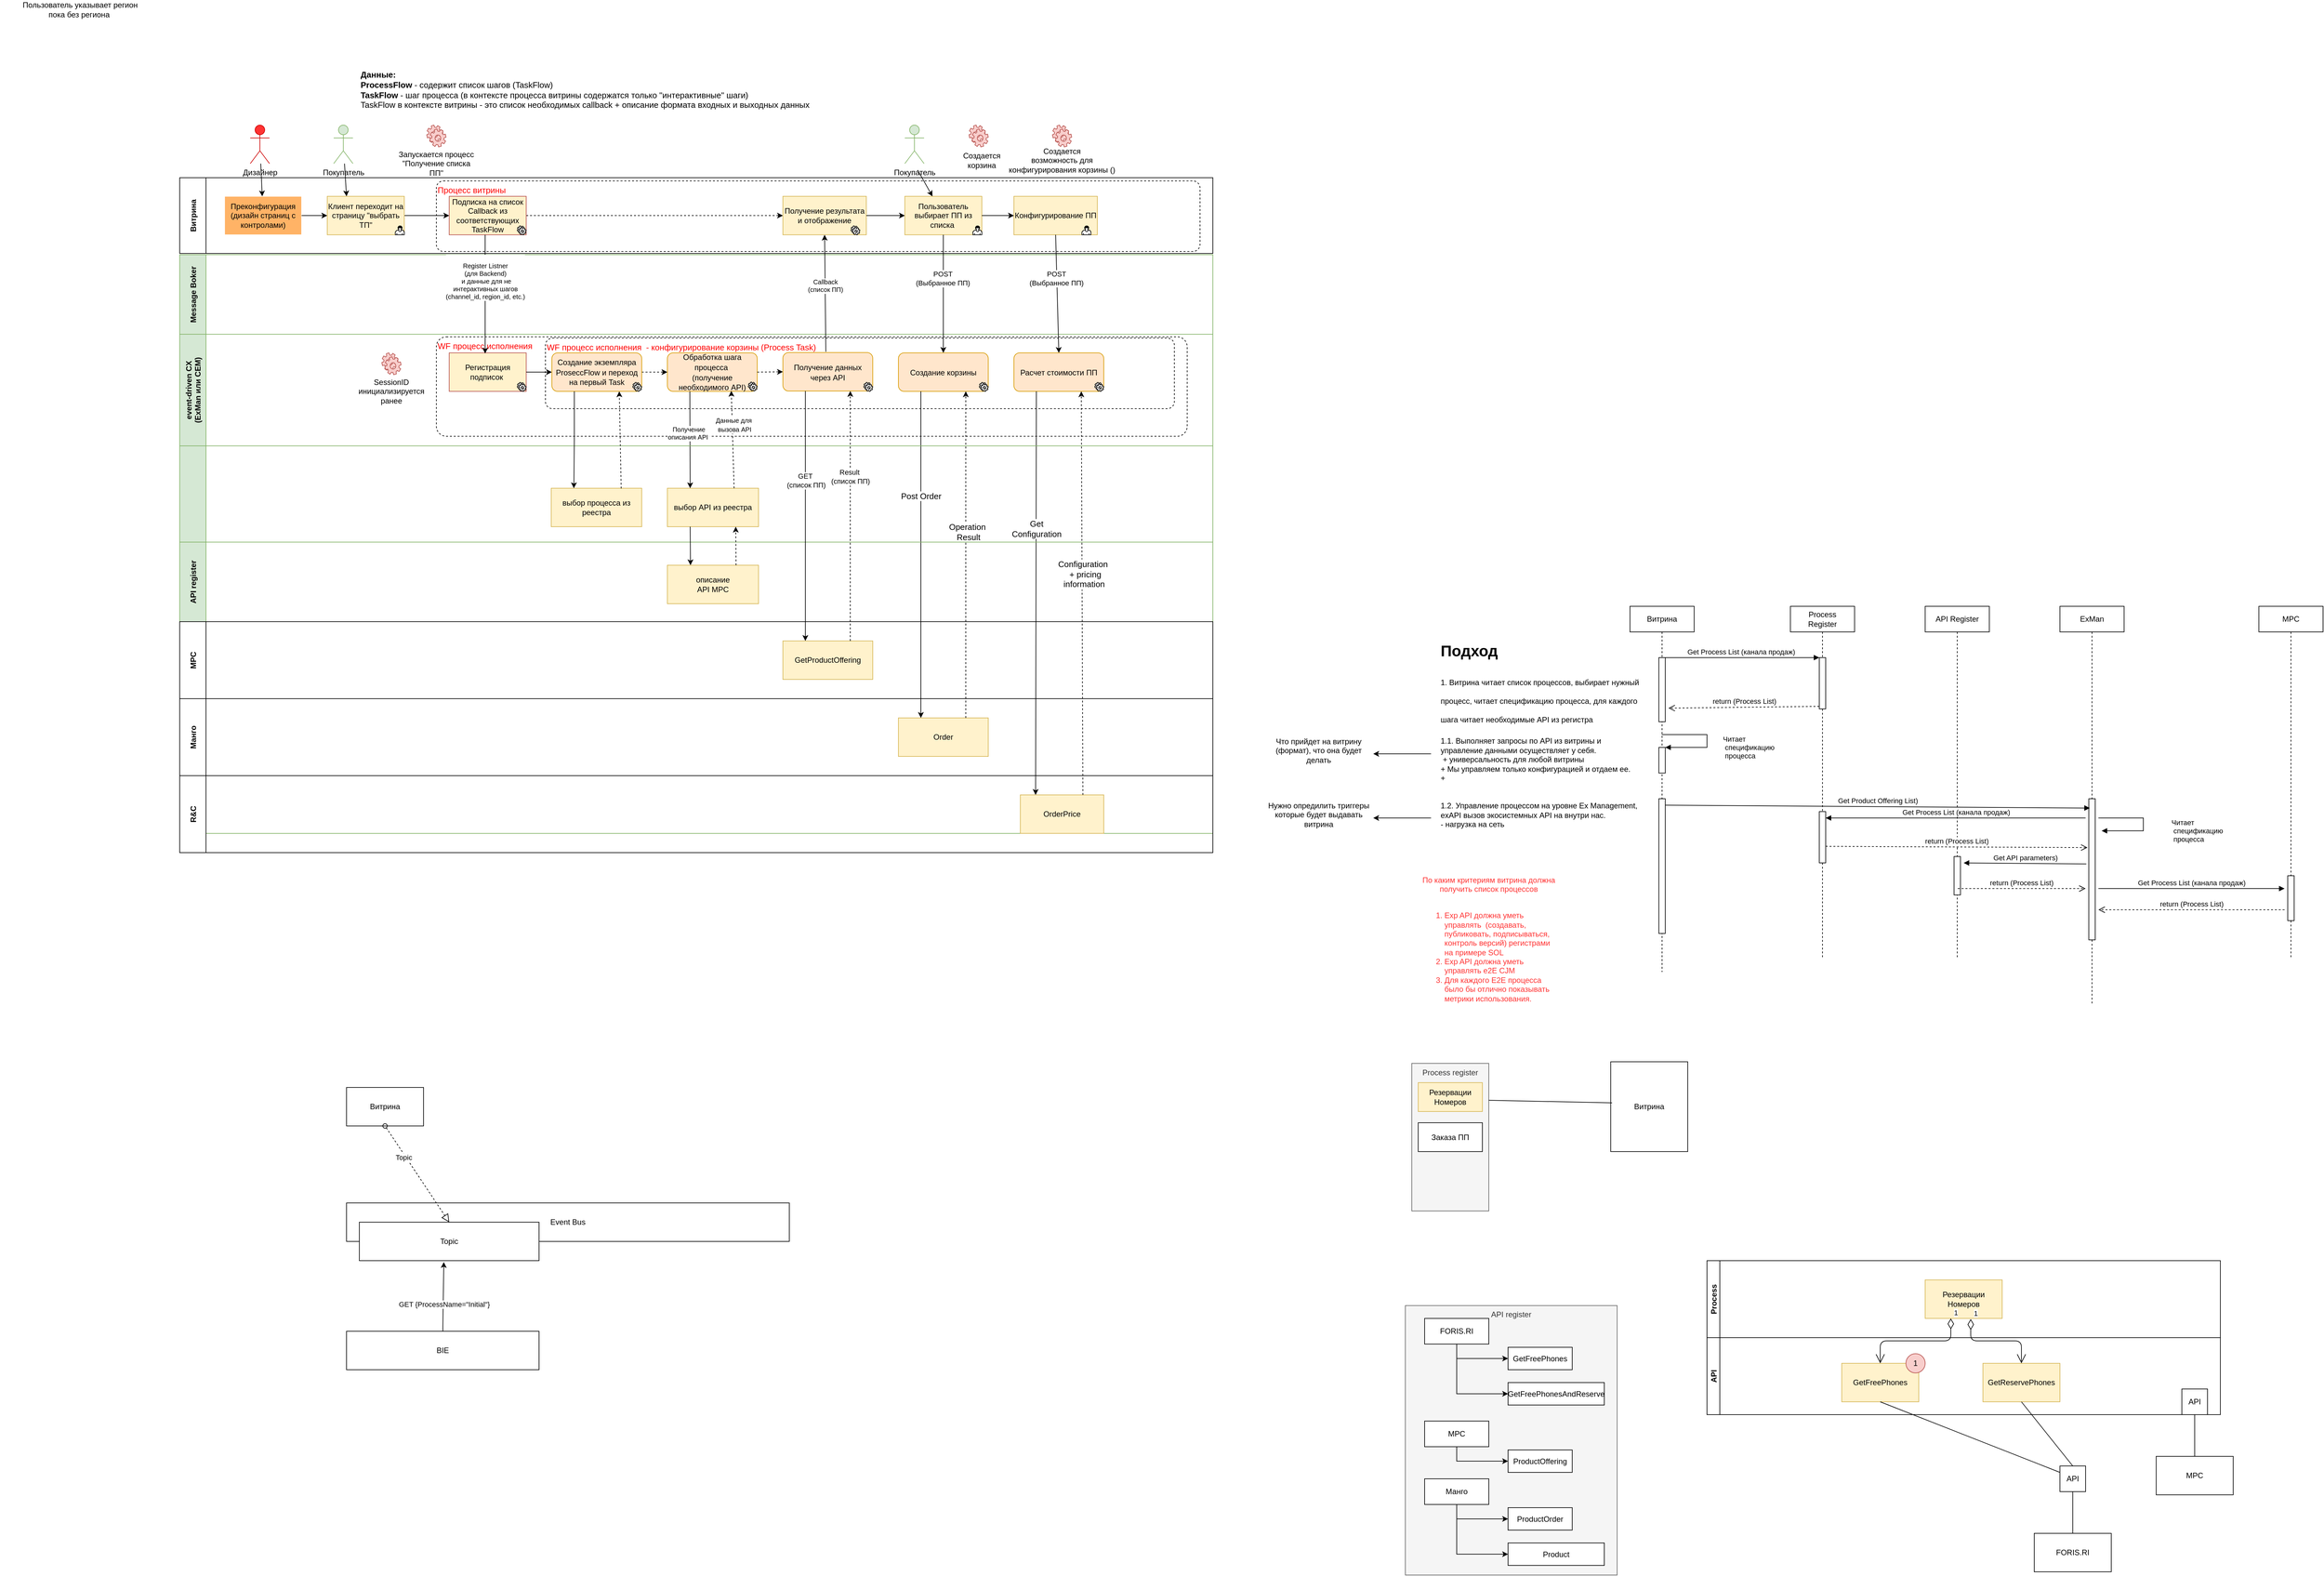 <mxfile version="14.2.7" type="github" pages="2"><diagram id="ampolG_5GsY7RyZEAxuc" name="Page-1"><mxGraphModel dx="4069" dy="3072" grid="1" gridSize="10" guides="1" tooltips="1" connect="1" arrows="1" fold="1" page="1" pageScale="1" pageWidth="827" pageHeight="1169" math="0" shadow="0"><root><mxCell id="0"/><mxCell id="1" parent="0"/><mxCell id="l9fvW6IpLqPsWSM8g6z7-1" value="WF процесс исполнения  - конфигурирование корзины (Process Task) " style="rounded=1;arcSize=10;dashed=1;strokeColor=#000000;fillColor=none;gradientColor=none;strokeWidth=1;align=left;verticalAlign=top;fontColor=#FF0000;fontSize=13;" parent="1" vertex="1"><mxGeometry x="-1570" y="-1028" width="980" height="110" as="geometry"/></mxCell><mxCell id="3lgOOLcY4nh7JQliI2cl-52" value="Message Boker" style="swimlane;startSize=41;horizontal=0;fillColor=#d5e8d4;strokeColor=#82b366;" parent="1" vertex="1"><mxGeometry x="-2140" y="-1158" width="1610" height="124" as="geometry"/></mxCell><mxCell id="3lgOOLcY4nh7JQliI2cl-18" value="Процесс витрины" style="rounded=1;arcSize=10;dashed=1;strokeColor=#000000;fillColor=none;gradientColor=none;strokeWidth=1;align=left;verticalAlign=top;fontColor=#FF0000;fontSize=13;" parent="3lgOOLcY4nh7JQliI2cl-52" vertex="1"><mxGeometry x="400" y="-115" width="1190" height="110" as="geometry"/></mxCell><mxCell id="7CwtNrb2YRD0Z08rC34O-2" value="Пользователь выбирает ПП из списка&amp;nbsp;" style="whiteSpace=wrap;html=1;rounded=0;strokeColor=#d6b656;fillColor=#fff2cc;" parent="3lgOOLcY4nh7JQliI2cl-52" vertex="1"><mxGeometry x="1130" y="-91" width="120" height="60" as="geometry"/></mxCell><mxCell id="WmLkj7Jy5HLzKdstQBMT-10" value="Конфигурирование ПП" style="whiteSpace=wrap;html=1;rounded=0;strokeColor=#d6b656;fillColor=#fff2cc;" parent="3lgOOLcY4nh7JQliI2cl-52" vertex="1"><mxGeometry x="1300" y="-91" width="130" height="60" as="geometry"/></mxCell><mxCell id="WmLkj7Jy5HLzKdstQBMT-11" value="" style="edgeStyle=orthogonalEdgeStyle;rounded=0;orthogonalLoop=1;jettySize=auto;html=1;entryX=0;entryY=0.5;entryDx=0;entryDy=0;" parent="3lgOOLcY4nh7JQliI2cl-52" source="7CwtNrb2YRD0Z08rC34O-2" target="WmLkj7Jy5HLzKdstQBMT-10" edge="1"><mxGeometry relative="1" as="geometry"/></mxCell><mxCell id="3lgOOLcY4nh7JQliI2cl-37" value="Process register" style="swimlane;startSize=41;horizontal=0;fillColor=#d5e8d4;strokeColor=#82b366;" parent="1" vertex="1"><mxGeometry x="-2140" y="-860" width="1610" height="604" as="geometry"/></mxCell><mxCell id="3lgOOLcY4nh7JQliI2cl-11" value="WF процесс исполнения  " style="rounded=1;arcSize=10;dashed=1;strokeColor=#000000;fillColor=none;gradientColor=none;strokeWidth=1;align=left;verticalAlign=top;fontColor=#FF0000;fontSize=13;" parent="3lgOOLcY4nh7JQliI2cl-37" vertex="1"><mxGeometry x="400" y="-170" width="1170" height="155" as="geometry"/></mxCell><mxCell id="3lgOOLcY4nh7JQliI2cl-16" value="выбор API из реестра" style="rounded=0;whiteSpace=wrap;html=1;fillColor=#fff2cc;strokeColor=#d6b656;" parent="3lgOOLcY4nh7JQliI2cl-37" vertex="1"><mxGeometry x="760" y="66" width="142" height="60" as="geometry"/></mxCell><mxCell id="3lgOOLcY4nh7JQliI2cl-12" value="выбор процесса из реестра" style="rounded=0;whiteSpace=wrap;html=1;fillColor=#fff2cc;strokeColor=#d6b656;" parent="3lgOOLcY4nh7JQliI2cl-37" vertex="1"><mxGeometry x="579" y="66" width="141" height="60" as="geometry"/></mxCell><mxCell id="WP0imsZewuefQ5bBW2uw-7" value="Order" style="rounded=0;whiteSpace=wrap;html=1;fillColor=#fff2cc;strokeColor=#d6b656;" parent="3lgOOLcY4nh7JQliI2cl-37" vertex="1"><mxGeometry x="1120" y="424" width="140" height="60" as="geometry"/></mxCell><mxCell id="WP0imsZewuefQ5bBW2uw-9" value="OrderPrice" style="rounded=0;whiteSpace=wrap;html=1;fillColor=#fff2cc;strokeColor=#d6b656;" parent="3lgOOLcY4nh7JQliI2cl-37" vertex="1"><mxGeometry x="1310" y="544" width="130" height="60" as="geometry"/></mxCell><mxCell id="l9fvW6IpLqPsWSM8g6z7-2" value="&lt;span style=&quot;font-size: 12px&quot;&gt;Обработка шага процесса&amp;nbsp;&lt;/span&gt;&lt;br style=&quot;font-size: 12px&quot;&gt;&lt;span style=&quot;font-size: 12px&quot;&gt;(получение необходимого API)&lt;/span&gt;" style="shape=ext;rounded=1;html=1;whiteSpace=wrap;fontSize=13;fillColor=#ffe6cc;strokeColor=#d79b00;" parent="3lgOOLcY4nh7JQliI2cl-37" vertex="1"><mxGeometry x="760" y="-145" width="140" height="60" as="geometry"/></mxCell><mxCell id="3lgOOLcY4nh7JQliI2cl-35" value="" style="rounded=0;orthogonalLoop=1;jettySize=auto;html=1;exitX=0.25;exitY=1;exitDx=0;exitDy=0;entryX=0.25;entryY=0;entryDx=0;entryDy=0;" parent="3lgOOLcY4nh7JQliI2cl-37" source="l9fvW6IpLqPsWSM8g6z7-2" target="3lgOOLcY4nh7JQliI2cl-16" edge="1"><mxGeometry relative="1" as="geometry"><mxPoint x="1036" y="-80" as="sourcePoint"/><mxPoint x="1066" y="60" as="targetPoint"/></mxGeometry></mxCell><mxCell id="3lgOOLcY4nh7JQliI2cl-36" value="Получение &lt;br&gt;описания API&amp;nbsp;" style="text;html=1;align=center;verticalAlign=middle;resizable=0;points=[];labelBackgroundColor=#ffffff;fontSize=10;fontColor=#000000;" parent="3lgOOLcY4nh7JQliI2cl-35" vertex="1" connectable="0"><mxGeometry x="-0.2" relative="1" as="geometry"><mxPoint x="-2.05" y="3.79" as="offset"/></mxGeometry></mxCell><mxCell id="3lgOOLcY4nh7JQliI2cl-33" value="" style="rounded=0;orthogonalLoop=1;jettySize=auto;html=1;dashed=1;exitX=0.732;exitY=0;exitDx=0;exitDy=0;exitPerimeter=0;entryX=0.711;entryY=0.987;entryDx=0;entryDy=0;entryPerimeter=0;" parent="3lgOOLcY4nh7JQliI2cl-37" source="3lgOOLcY4nh7JQliI2cl-16" target="l9fvW6IpLqPsWSM8g6z7-2" edge="1"><mxGeometry relative="1" as="geometry"><mxPoint x="1000" y="50" as="sourcePoint"/><mxPoint x="830" y="-84" as="targetPoint"/></mxGeometry></mxCell><mxCell id="3lgOOLcY4nh7JQliI2cl-109" value="&lt;span style=&quot;font-size: 10px&quot;&gt;Данные для&lt;/span&gt;&lt;br style=&quot;font-size: 10px&quot;&gt;&lt;span style=&quot;font-size: 10px&quot;&gt;&amp;nbsp;вызова API&lt;/span&gt;" style="edgeLabel;html=1;align=center;verticalAlign=middle;resizable=0;points=[];" parent="3lgOOLcY4nh7JQliI2cl-33" vertex="1" connectable="0"><mxGeometry x="0.307" y="-2" relative="1" as="geometry"><mxPoint as="offset"/></mxGeometry></mxCell><mxCell id="l9fvW6IpLqPsWSM8g6z7-5" value="" style="shape=mxgraph.bpmn.service_task;html=1;outlineConnect=0;" parent="3lgOOLcY4nh7JQliI2cl-37" vertex="1"><mxGeometry x="886" y="-99.5" width="14" height="14" as="geometry"/></mxCell><mxCell id="l9fvW6IpLqPsWSM8g6z7-4" value="&lt;span style=&quot;font-size: 12px&quot;&gt;Получение данных через API&lt;/span&gt;" style="shape=ext;rounded=1;html=1;whiteSpace=wrap;fontSize=13;fillColor=#ffe6cc;strokeColor=#d79b00;" parent="3lgOOLcY4nh7JQliI2cl-37" vertex="1"><mxGeometry x="940" y="-145.5" width="140" height="60" as="geometry"/></mxCell><mxCell id="3lgOOLcY4nh7JQliI2cl-4" value="" style="edgeStyle=none;rounded=0;orthogonalLoop=1;jettySize=auto;html=1;dashed=1;fontSize=10;fontColor=#FF0000;entryX=0;entryY=0.5;entryDx=0;entryDy=0;exitX=1;exitY=0.5;exitDx=0;exitDy=0;" parent="3lgOOLcY4nh7JQliI2cl-37" source="l9fvW6IpLqPsWSM8g6z7-2" target="l9fvW6IpLqPsWSM8g6z7-4" edge="1"><mxGeometry relative="1" as="geometry"><mxPoint x="940" y="-114" as="targetPoint"/></mxGeometry></mxCell><mxCell id="WmLkj7Jy5HLzKdstQBMT-2" value="" style="shape=mxgraph.bpmn.service_task;html=1;outlineConnect=0;" parent="3lgOOLcY4nh7JQliI2cl-37" vertex="1"><mxGeometry x="1066" y="-99" width="14" height="14" as="geometry"/></mxCell><mxCell id="l9fvW6IpLqPsWSM8g6z7-6" value="&lt;span style=&quot;font-size: 12px&quot;&gt;Создание корзины&lt;/span&gt;" style="shape=ext;rounded=1;html=1;whiteSpace=wrap;fontSize=13;fillColor=#ffe6cc;strokeColor=#d79b00;" parent="3lgOOLcY4nh7JQliI2cl-37" vertex="1"><mxGeometry x="1120" y="-145" width="140" height="60" as="geometry"/></mxCell><mxCell id="l9fvW6IpLqPsWSM8g6z7-7" value="&lt;span style=&quot;font-size: 12px&quot;&gt;Расчет стоимости ПП&lt;/span&gt;" style="shape=ext;rounded=1;html=1;whiteSpace=wrap;fontSize=13;fillColor=#ffe6cc;strokeColor=#d79b00;" parent="3lgOOLcY4nh7JQliI2cl-37" vertex="1"><mxGeometry x="1300" y="-145" width="140" height="60" as="geometry"/></mxCell><mxCell id="WmLkj7Jy5HLzKdstQBMT-1" value="" style="shape=mxgraph.bpmn.service_task;html=1;outlineConnect=0;" parent="3lgOOLcY4nh7JQliI2cl-37" vertex="1"><mxGeometry x="1246" y="-99" width="14" height="14" as="geometry"/></mxCell><mxCell id="hdPawv-QxWdfTENFE97i-4" value="" style="shape=mxgraph.bpmn.service_task;html=1;outlineConnect=0;" parent="3lgOOLcY4nh7JQliI2cl-37" vertex="1"><mxGeometry x="1426" y="-99" width="14" height="14" as="geometry"/></mxCell><mxCell id="WP0imsZewuefQ5bBW2uw-2" style="edgeStyle=none;orthogonalLoop=1;jettySize=auto;html=1;entryX=0.75;entryY=1;entryDx=0;entryDy=0;exitX=0.75;exitY=0;exitDx=0;exitDy=0;dashed=1" parent="3lgOOLcY4nh7JQliI2cl-37" source="WP0imsZewuefQ5bBW2uw-7" target="l9fvW6IpLqPsWSM8g6z7-6" edge="1"><mxGeometry relative="1" as="geometry"><mxPoint x="3360" y="1169" as="sourcePoint"/><mxPoint x="1220" y="-80" as="targetPoint"/></mxGeometry></mxCell><mxCell id="8du9Shdw4cpLJU6nhYkG-8" value="Operation&lt;br&gt;&amp;nbsp;Result" style="edgeLabel;html=1;align=center;verticalAlign=middle;resizable=0;points=[];fontSize=13;" parent="WP0imsZewuefQ5bBW2uw-2" vertex="1" connectable="0"><mxGeometry x="0.142" y="-2" relative="1" as="geometry"><mxPoint as="offset"/></mxGeometry></mxCell><mxCell id="WP0imsZewuefQ5bBW2uw-1" style="edgeStyle=none;orthogonalLoop=1;jettySize=auto;html=1;entryX=0.25;entryY=0;entryDx=0;entryDy=0;exitX=0.25;exitY=1;exitDx=0;exitDy=0;" parent="3lgOOLcY4nh7JQliI2cl-37" source="l9fvW6IpLqPsWSM8g6z7-6" target="WP0imsZewuefQ5bBW2uw-7" edge="1"><mxGeometry relative="1" as="geometry"><mxPoint x="1160" y="-80" as="sourcePoint"/><mxPoint x="3300" y="1169" as="targetPoint"/></mxGeometry></mxCell><mxCell id="8du9Shdw4cpLJU6nhYkG-7" value="Post Order" style="edgeLabel;html=1;align=center;verticalAlign=middle;resizable=0;points=[];fontSize=13;" parent="WP0imsZewuefQ5bBW2uw-1" vertex="1" connectable="0"><mxGeometry x="-0.361" relative="1" as="geometry"><mxPoint as="offset"/></mxGeometry></mxCell><mxCell id="WP0imsZewuefQ5bBW2uw-4" style="edgeStyle=none;orthogonalLoop=1;jettySize=auto;html=1;entryX=0.183;entryY=0;entryDx=0;entryDy=0;exitX=0.25;exitY=1;exitDx=0;exitDy=0;entryPerimeter=0;" parent="3lgOOLcY4nh7JQliI2cl-37" source="l9fvW6IpLqPsWSM8g6z7-7" target="WP0imsZewuefQ5bBW2uw-9" edge="1"><mxGeometry relative="1" as="geometry"><mxPoint x="1330" y="-80" as="sourcePoint"/><mxPoint x="3470" y="1130" as="targetPoint"/></mxGeometry></mxCell><mxCell id="8du9Shdw4cpLJU6nhYkG-9" value="Get &lt;br&gt;Configuration" style="edgeLabel;html=1;align=center;verticalAlign=middle;resizable=0;points=[];fontSize=13;" parent="WP0imsZewuefQ5bBW2uw-4" vertex="1" connectable="0"><mxGeometry x="-0.319" relative="1" as="geometry"><mxPoint as="offset"/></mxGeometry></mxCell><mxCell id="WP0imsZewuefQ5bBW2uw-5" style="edgeStyle=none;orthogonalLoop=1;jettySize=auto;html=1;entryX=0.75;entryY=1;entryDx=0;entryDy=0;exitX=0.75;exitY=0;exitDx=0;exitDy=0;dashed=1;" parent="3lgOOLcY4nh7JQliI2cl-37" source="WP0imsZewuefQ5bBW2uw-9" target="l9fvW6IpLqPsWSM8g6z7-7" edge="1"><mxGeometry relative="1" as="geometry"><mxPoint x="3530" y="1130" as="sourcePoint"/><mxPoint x="1390" y="-80" as="targetPoint"/></mxGeometry></mxCell><mxCell id="8du9Shdw4cpLJU6nhYkG-10" value="Configuration&amp;nbsp;&lt;br&gt;&amp;nbsp;+ pricing &lt;br&gt;information" style="edgeLabel;html=1;align=center;verticalAlign=middle;resizable=0;points=[];fontSize=13;" parent="WP0imsZewuefQ5bBW2uw-5" vertex="1" connectable="0"><mxGeometry x="0.094" y="-3" relative="1" as="geometry"><mxPoint as="offset"/></mxGeometry></mxCell><mxCell id="3lgOOLcY4nh7JQliI2cl-17" value="Витрина" style="swimlane;startSize=41;horizontal=0;" parent="1" vertex="1"><mxGeometry x="-2140" y="-1278" width="1610" height="118" as="geometry"/></mxCell><mxCell id="3lgOOLcY4nh7JQliI2cl-103" style="edgeStyle=none;orthogonalLoop=1;jettySize=auto;html=1;entryX=0;entryY=0.5;entryDx=0;entryDy=0;dashed=1;" parent="3lgOOLcY4nh7JQliI2cl-17" source="3lgOOLcY4nh7JQliI2cl-44" target="3lgOOLcY4nh7JQliI2cl-26" edge="1"><mxGeometry relative="1" as="geometry"><mxPoint x="940" y="59" as="targetPoint"/></mxGeometry></mxCell><mxCell id="3lgOOLcY4nh7JQliI2cl-44" value="Подписка на список Callback из соответствующих TaskFlow" style="rounded=0;whiteSpace=wrap;html=1;fillColor=#FFF2CC;strokeColor=#b85450;" parent="3lgOOLcY4nh7JQliI2cl-17" vertex="1"><mxGeometry x="420" y="29" width="120" height="60" as="geometry"/></mxCell><mxCell id="3lgOOLcY4nh7JQliI2cl-19" value="" style="edgeStyle=orthogonalEdgeStyle;rounded=0;orthogonalLoop=1;jettySize=auto;html=1;entryX=0;entryY=0.5;entryDx=0;entryDy=0;" parent="3lgOOLcY4nh7JQliI2cl-17" source="3lgOOLcY4nh7JQliI2cl-20" target="3lgOOLcY4nh7JQliI2cl-44" edge="1"><mxGeometry relative="1" as="geometry"/></mxCell><mxCell id="3lgOOLcY4nh7JQliI2cl-20" value="Клиент переходит на страницу &quot;выбрать ТП&quot;" style="rounded=0;whiteSpace=wrap;html=1;fillColor=#fff2cc;strokeColor=#d6b656;" parent="3lgOOLcY4nh7JQliI2cl-17" vertex="1"><mxGeometry x="230" y="29" width="120" height="60" as="geometry"/></mxCell><mxCell id="3lgOOLcY4nh7JQliI2cl-23" value="" style="shape=mxgraph.bpmn.service_task;html=1;outlineConnect=0;" parent="3lgOOLcY4nh7JQliI2cl-17" vertex="1"><mxGeometry x="526" y="75" width="14" height="14" as="geometry"/></mxCell><mxCell id="3lgOOLcY4nh7JQliI2cl-24" value="" style="shape=mxgraph.bpmn.user_task;html=1;outlineConnect=0;" parent="3lgOOLcY4nh7JQliI2cl-17" vertex="1"><mxGeometry x="336" y="75" width="14" height="14" as="geometry"/></mxCell><mxCell id="3lgOOLcY4nh7JQliI2cl-26" value="Получение результата и отображение" style="rounded=0;whiteSpace=wrap;html=1;fillColor=#fff2cc;strokeColor=#d6b656;" parent="3lgOOLcY4nh7JQliI2cl-17" vertex="1"><mxGeometry x="940" y="29" width="130" height="60" as="geometry"/></mxCell><mxCell id="3lgOOLcY4nh7JQliI2cl-82" value="Преконфигурация (дизайн страниц с контролами)" style="rounded=0;whiteSpace=wrap;html=1;strokeColor=#FFFFFF;fillColor=#FFB366;" parent="3lgOOLcY4nh7JQliI2cl-17" vertex="1"><mxGeometry x="70" y="29" width="120" height="60" as="geometry"/></mxCell><mxCell id="3lgOOLcY4nh7JQliI2cl-86" value="" style="endArrow=classic;html=1;exitX=1;exitY=0.5;exitDx=0;exitDy=0;entryX=0;entryY=0.5;entryDx=0;entryDy=0;" parent="3lgOOLcY4nh7JQliI2cl-17" source="3lgOOLcY4nh7JQliI2cl-82" target="3lgOOLcY4nh7JQliI2cl-20" edge="1"><mxGeometry width="50" height="50" relative="1" as="geometry"><mxPoint x="550" y="158" as="sourcePoint"/><mxPoint x="600" y="108" as="targetPoint"/></mxGeometry></mxCell><mxCell id="hdPawv-QxWdfTENFE97i-1" value="" style="shape=mxgraph.bpmn.user_task;html=1;outlineConnect=0;" parent="3lgOOLcY4nh7JQliI2cl-17" vertex="1"><mxGeometry x="1236" y="75" width="14" height="14" as="geometry"/></mxCell><mxCell id="hdPawv-QxWdfTENFE97i-2" value="" style="shape=mxgraph.bpmn.user_task;html=1;outlineConnect=0;" parent="3lgOOLcY4nh7JQliI2cl-17" vertex="1"><mxGeometry x="1406" y="75" width="14" height="14" as="geometry"/></mxCell><mxCell id="hdPawv-QxWdfTENFE97i-3" value="" style="shape=mxgraph.bpmn.service_task;html=1;outlineConnect=0;" parent="3lgOOLcY4nh7JQliI2cl-17" vertex="1"><mxGeometry x="1046" y="75" width="14" height="14" as="geometry"/></mxCell><mxCell id="I4ma-wWeDAZJkw1Mpciw-2" value="Резервации Номеров" style="rounded=0;whiteSpace=wrap;html=1;fillColor=#fff2cc;strokeColor=#d6b656;" parent="1" vertex="1"><mxGeometry x="580" y="440" width="120" height="60" as="geometry"/></mxCell><mxCell id="I4ma-wWeDAZJkw1Mpciw-3" value="GetFreePhones" style="rounded=0;whiteSpace=wrap;html=1;fillColor=#fff2cc;strokeColor=#d6b656;" parent="1" vertex="1"><mxGeometry x="450" y="570" width="120" height="60" as="geometry"/></mxCell><mxCell id="I4ma-wWeDAZJkw1Mpciw-4" value="GetReservePhones" style="rounded=0;whiteSpace=wrap;html=1;fillColor=#fff2cc;strokeColor=#d6b656;" parent="1" vertex="1"><mxGeometry x="670" y="570" width="120" height="60" as="geometry"/></mxCell><mxCell id="I4ma-wWeDAZJkw1Mpciw-6" value="1" style="endArrow=open;html=1;endSize=12;startArrow=diamondThin;startSize=14;startFill=0;edgeStyle=orthogonalEdgeStyle;align=left;verticalAlign=bottom;exitX=0.333;exitY=1;exitDx=0;exitDy=0;exitPerimeter=0;" parent="1" source="I4ma-wWeDAZJkw1Mpciw-2" target="I4ma-wWeDAZJkw1Mpciw-3" edge="1"><mxGeometry x="-1" y="3" relative="1" as="geometry"><mxPoint x="500" y="740" as="sourcePoint"/><mxPoint x="670" y="740" as="targetPoint"/></mxGeometry></mxCell><mxCell id="I4ma-wWeDAZJkw1Mpciw-7" value="1" style="endArrow=open;html=1;endSize=12;startArrow=diamondThin;startSize=14;startFill=0;edgeStyle=orthogonalEdgeStyle;align=left;verticalAlign=bottom;exitX=0.592;exitY=1.017;exitDx=0;exitDy=0;exitPerimeter=0;" parent="1" source="I4ma-wWeDAZJkw1Mpciw-2" target="I4ma-wWeDAZJkw1Mpciw-4" edge="1"><mxGeometry x="-1" y="3" relative="1" as="geometry"><mxPoint x="599.96" y="490" as="sourcePoint"/><mxPoint x="520" y="580" as="targetPoint"/></mxGeometry></mxCell><mxCell id="I4ma-wWeDAZJkw1Mpciw-10" value="Витрина" style="rounded=0;whiteSpace=wrap;html=1;" parent="1" vertex="1"><mxGeometry x="90" y="100" width="120" height="140" as="geometry"/></mxCell><mxCell id="I4ma-wWeDAZJkw1Mpciw-11" value="MPC" style="rounded=0;whiteSpace=wrap;html=1;" parent="1" vertex="1"><mxGeometry x="940" y="715" width="120" height="60" as="geometry"/></mxCell><mxCell id="I4ma-wWeDAZJkw1Mpciw-12" value="API" style="whiteSpace=wrap;html=1;aspect=fixed;" parent="1" vertex="1"><mxGeometry x="980" y="610" width="40" height="40" as="geometry"/></mxCell><mxCell id="I4ma-wWeDAZJkw1Mpciw-14" value="" style="endArrow=none;html=1;exitX=0.5;exitY=0;exitDx=0;exitDy=0;entryX=0.5;entryY=1;entryDx=0;entryDy=0;" parent="1" source="I4ma-wWeDAZJkw1Mpciw-11" target="I4ma-wWeDAZJkw1Mpciw-12" edge="1"><mxGeometry width="50" height="50" relative="1" as="geometry"><mxPoint x="610" y="550" as="sourcePoint"/><mxPoint x="660" y="500" as="targetPoint"/></mxGeometry></mxCell><mxCell id="I4ma-wWeDAZJkw1Mpciw-16" value="Process register" style="rounded=0;whiteSpace=wrap;html=1;verticalAlign=top;fillColor=#f5f5f5;strokeColor=#666666;fontColor=#333333;" parent="1" vertex="1"><mxGeometry x="-220" y="102.5" width="120" height="230" as="geometry"/></mxCell><mxCell id="I4ma-wWeDAZJkw1Mpciw-17" value="Резервации Номеров" style="rounded=0;whiteSpace=wrap;html=1;fillColor=#fff2cc;strokeColor=#d6b656;" parent="1" vertex="1"><mxGeometry x="-210" y="132.5" width="100" height="45" as="geometry"/></mxCell><mxCell id="I4ma-wWeDAZJkw1Mpciw-18" value="Заказа ПП" style="rounded=0;whiteSpace=wrap;html=1;" parent="1" vertex="1"><mxGeometry x="-210" y="195" width="100" height="45" as="geometry"/></mxCell><mxCell id="I4ma-wWeDAZJkw1Mpciw-21" value="Витрина" style="shape=umlLifeline;perimeter=lifelinePerimeter;whiteSpace=wrap;html=1;container=1;collapsible=0;recursiveResize=0;outlineConnect=0;" parent="1" vertex="1"><mxGeometry x="120" y="-610" width="100" height="570" as="geometry"/></mxCell><mxCell id="I4ma-wWeDAZJkw1Mpciw-26" value="" style="html=1;points=[];perimeter=orthogonalPerimeter;" parent="I4ma-wWeDAZJkw1Mpciw-21" vertex="1"><mxGeometry x="45" y="80" width="10" height="100" as="geometry"/></mxCell><mxCell id="I4ma-wWeDAZJkw1Mpciw-54" value="" style="html=1;points=[];perimeter=orthogonalPerimeter;fontColor=#000000;" parent="I4ma-wWeDAZJkw1Mpciw-21" vertex="1"><mxGeometry x="45" y="300" width="10" height="210" as="geometry"/></mxCell><mxCell id="I4ma-wWeDAZJkw1Mpciw-22" value="Process&lt;br&gt;Register" style="shape=umlLifeline;perimeter=lifelinePerimeter;whiteSpace=wrap;html=1;container=1;collapsible=0;recursiveResize=0;outlineConnect=0;" parent="1" vertex="1"><mxGeometry x="370" y="-610" width="100" height="550" as="geometry"/></mxCell><mxCell id="I4ma-wWeDAZJkw1Mpciw-27" value="" style="html=1;points=[];perimeter=orthogonalPerimeter;" parent="I4ma-wWeDAZJkw1Mpciw-22" vertex="1"><mxGeometry x="45" y="80" width="10" height="80" as="geometry"/></mxCell><mxCell id="6xk-dBPFCgzjhm5DXFw_-33" value="" style="html=1;points=[];perimeter=orthogonalPerimeter;" parent="I4ma-wWeDAZJkw1Mpciw-22" vertex="1"><mxGeometry x="45" y="320" width="10" height="80" as="geometry"/></mxCell><mxCell id="I4ma-wWeDAZJkw1Mpciw-28" value="Get Process List (канала продаж)" style="html=1;verticalAlign=bottom;endArrow=block;entryX=0;entryY=0;" parent="1" source="I4ma-wWeDAZJkw1Mpciw-21" target="I4ma-wWeDAZJkw1Mpciw-27" edge="1"><mxGeometry relative="1" as="geometry"><mxPoint x="95" y="-420" as="sourcePoint"/></mxGeometry></mxCell><mxCell id="I4ma-wWeDAZJkw1Mpciw-29" value="return (Process List)" style="html=1;verticalAlign=bottom;endArrow=open;dashed=1;endSize=8;exitX=0;exitY=0.95;entryX=1.5;entryY=0.788;entryDx=0;entryDy=0;entryPerimeter=0;" parent="1" source="I4ma-wWeDAZJkw1Mpciw-27" target="I4ma-wWeDAZJkw1Mpciw-26" edge="1"><mxGeometry relative="1" as="geometry"><mxPoint x="95" y="-344" as="targetPoint"/></mxGeometry></mxCell><mxCell id="I4ma-wWeDAZJkw1Mpciw-30" value="" style="endArrow=none;html=1;exitX=1;exitY=0.25;exitDx=0;exitDy=0;entryX=0.017;entryY=0.457;entryDx=0;entryDy=0;entryPerimeter=0;" parent="1" source="I4ma-wWeDAZJkw1Mpciw-16" target="I4ma-wWeDAZJkw1Mpciw-10" edge="1"><mxGeometry width="50" height="50" relative="1" as="geometry"><mxPoint x="-10" y="202.5" as="sourcePoint"/><mxPoint x="40" y="152.5" as="targetPoint"/></mxGeometry></mxCell><mxCell id="I4ma-wWeDAZJkw1Mpciw-31" value="По каким критериям витрина должна получить список процессов&lt;br&gt;&lt;br&gt;&lt;div style=&quot;text-align: left&quot;&gt;&lt;ol&gt;&lt;li&gt;Exp API должна уметь управлять&amp;nbsp; (создавать, публиковать, подписываться, контроль версий) регистрами на примере SOL&lt;/li&gt;&lt;li&gt;Exp API должна уметь управлять e2E CJM&lt;/li&gt;&lt;li&gt;Для каждого E2E процесса было бы отлично показывать метрики использования.&lt;/li&gt;&lt;/ol&gt;&lt;/div&gt;" style="text;html=1;strokeColor=none;fillColor=none;align=center;verticalAlign=middle;whiteSpace=wrap;rounded=0;fontColor=#FF3333;" parent="1" vertex="1"><mxGeometry x="-210" y="-190" width="220" height="210" as="geometry"/></mxCell><mxCell id="I4ma-wWeDAZJkw1Mpciw-32" value="FORIS.RI" style="rounded=0;whiteSpace=wrap;html=1;" parent="1" vertex="1"><mxGeometry x="750" y="835" width="120" height="60" as="geometry"/></mxCell><mxCell id="I4ma-wWeDAZJkw1Mpciw-33" value="API" style="whiteSpace=wrap;html=1;aspect=fixed;" parent="1" vertex="1"><mxGeometry x="790" y="730" width="40" height="40" as="geometry"/></mxCell><mxCell id="I4ma-wWeDAZJkw1Mpciw-34" value="" style="endArrow=none;html=1;exitX=0.5;exitY=0;exitDx=0;exitDy=0;entryX=0.5;entryY=1;entryDx=0;entryDy=0;" parent="1" source="I4ma-wWeDAZJkw1Mpciw-32" target="I4ma-wWeDAZJkw1Mpciw-33" edge="1"><mxGeometry width="50" height="50" relative="1" as="geometry"><mxPoint x="420" y="670" as="sourcePoint"/><mxPoint x="470" y="620" as="targetPoint"/></mxGeometry></mxCell><mxCell id="I4ma-wWeDAZJkw1Mpciw-35" value="" style="endArrow=none;html=1;fontColor=#FF3333;exitX=0.5;exitY=1;exitDx=0;exitDy=0;entryX=0;entryY=0.25;entryDx=0;entryDy=0;" parent="1" source="I4ma-wWeDAZJkw1Mpciw-3" target="I4ma-wWeDAZJkw1Mpciw-33" edge="1"><mxGeometry width="50" height="50" relative="1" as="geometry"><mxPoint x="680" y="690" as="sourcePoint"/><mxPoint x="730" y="640" as="targetPoint"/></mxGeometry></mxCell><mxCell id="I4ma-wWeDAZJkw1Mpciw-36" value="" style="endArrow=none;html=1;fontColor=#FF3333;exitX=0.5;exitY=1;exitDx=0;exitDy=0;entryX=0.5;entryY=0;entryDx=0;entryDy=0;" parent="1" source="I4ma-wWeDAZJkw1Mpciw-4" target="I4ma-wWeDAZJkw1Mpciw-33" edge="1"><mxGeometry width="50" height="50" relative="1" as="geometry"><mxPoint x="520" y="640" as="sourcePoint"/><mxPoint x="800" y="750" as="targetPoint"/></mxGeometry></mxCell><mxCell id="I4ma-wWeDAZJkw1Mpciw-37" value="API register" style="rounded=0;whiteSpace=wrap;html=1;verticalAlign=top;fillColor=#f5f5f5;strokeColor=#666666;fontColor=#333333;" parent="1" vertex="1"><mxGeometry x="-230" y="480" width="330" height="420" as="geometry"/></mxCell><mxCell id="6xk-dBPFCgzjhm5DXFw_-3" style="edgeStyle=orthogonalEdgeStyle;rounded=0;orthogonalLoop=1;jettySize=auto;html=1;exitX=0.5;exitY=1;exitDx=0;exitDy=0;entryX=0;entryY=0.5;entryDx=0;entryDy=0;" parent="1" source="I4ma-wWeDAZJkw1Mpciw-38" target="I4ma-wWeDAZJkw1Mpciw-40" edge="1"><mxGeometry relative="1" as="geometry"/></mxCell><mxCell id="6xk-dBPFCgzjhm5DXFw_-4" style="edgeStyle=orthogonalEdgeStyle;rounded=0;orthogonalLoop=1;jettySize=auto;html=1;exitX=0.5;exitY=1;exitDx=0;exitDy=0;entryX=0;entryY=0.5;entryDx=0;entryDy=0;" parent="1" source="I4ma-wWeDAZJkw1Mpciw-38" target="I4ma-wWeDAZJkw1Mpciw-41" edge="1"><mxGeometry relative="1" as="geometry"/></mxCell><mxCell id="I4ma-wWeDAZJkw1Mpciw-38" value="FORIS.RI" style="rounded=0;whiteSpace=wrap;html=1;" parent="1" vertex="1"><mxGeometry x="-200" y="500" width="100" height="40" as="geometry"/></mxCell><mxCell id="I4ma-wWeDAZJkw1Mpciw-40" value="&lt;span style=&quot;color: rgb(0 , 0 , 0)&quot;&gt;GetFreePhones&lt;/span&gt;" style="rounded=0;whiteSpace=wrap;html=1;fontColor=#FF3333;" parent="1" vertex="1"><mxGeometry x="-70" y="545" width="100" height="35" as="geometry"/></mxCell><mxCell id="I4ma-wWeDAZJkw1Mpciw-41" value="&lt;font color=&quot;#000000&quot;&gt;GetFreePhonesAndReserve&lt;/font&gt;" style="rounded=0;whiteSpace=wrap;html=1;fontColor=#FF3333;" parent="1" vertex="1"><mxGeometry x="-70" y="600" width="150" height="35" as="geometry"/></mxCell><mxCell id="I4ma-wWeDAZJkw1Mpciw-45" value="1" style="ellipse;whiteSpace=wrap;html=1;aspect=fixed;fillColor=#f8cecc;strokeColor=#b85450;" parent="1" vertex="1"><mxGeometry x="550" y="555" width="30" height="30" as="geometry"/></mxCell><mxCell id="I4ma-wWeDAZJkw1Mpciw-51" value="Читает&lt;br&gt;&amp;nbsp;спецификацию&lt;br&gt;&amp;nbsp;процесса" style="edgeStyle=orthogonalEdgeStyle;html=1;align=left;spacingLeft=2;endArrow=block;rounded=0;entryX=1;entryY=0;fontColor=#000000;strokeColor=#000000;" parent="1" edge="1"><mxGeometry x="0.164" y="-20" relative="1" as="geometry"><mxPoint x="169.5" y="-410" as="sourcePoint"/><Array as="points"><mxPoint x="240" y="-410"/><mxPoint x="240" y="-390"/></Array><mxPoint x="175" y="-390" as="targetPoint"/><mxPoint x="21" y="20" as="offset"/></mxGeometry></mxCell><mxCell id="I4ma-wWeDAZJkw1Mpciw-52" value="" style="html=1;points=[];perimeter=orthogonalPerimeter;fontColor=#FF3333;" parent="1" vertex="1"><mxGeometry x="165" y="-390" width="10" height="40" as="geometry"/></mxCell><mxCell id="I4ma-wWeDAZJkw1Mpciw-55" value="API Register" style="shape=umlLifeline;perimeter=lifelinePerimeter;whiteSpace=wrap;html=1;container=1;collapsible=0;recursiveResize=0;outlineConnect=0;" parent="1" vertex="1"><mxGeometry x="580" y="-610" width="100" height="550" as="geometry"/></mxCell><mxCell id="6xk-dBPFCgzjhm5DXFw_-34" value="" style="html=1;points=[];perimeter=orthogonalPerimeter;" parent="I4ma-wWeDAZJkw1Mpciw-55" vertex="1"><mxGeometry x="45" y="390" width="10" height="60" as="geometry"/></mxCell><mxCell id="I4ma-wWeDAZJkw1Mpciw-59" value="&lt;h1&gt;&lt;span&gt;Подход&lt;/span&gt;&lt;/h1&gt;&lt;h1&gt;&lt;span style=&quot;font-size: 12px ; font-weight: normal&quot;&gt;1. Витрина читает список &lt;/span&gt;&lt;span style=&quot;font-size: 12px ; font-weight: 400&quot;&gt;процессов&lt;/span&gt;&lt;span style=&quot;font-size: 12px ; font-weight: normal&quot;&gt;, &lt;/span&gt;&lt;span style=&quot;font-size: 12px ; font-weight: 400&quot;&gt;выбирает&lt;/span&gt;&lt;span style=&quot;font-size: 12px ; font-weight: normal&quot;&gt;&amp;nbsp;нужный процесс, читает спецификацию процесса, для каждого шага читает необходимые API из регистра&lt;/span&gt;&lt;/h1&gt;&lt;div&gt;&lt;span style=&quot;font-size: 12px ; font-weight: normal&quot;&gt;1.1. Выполняет запросы по API из витрины и управление данными осуществляет у себя.&amp;nbsp;&lt;/span&gt;&lt;/div&gt;&lt;div&gt;&lt;span style=&quot;font-size: 12px ; font-weight: normal&quot;&gt;&amp;nbsp;+ универсальность для любой витрины&lt;/span&gt;&lt;/div&gt;&lt;div&gt;&lt;span style=&quot;font-size: 12px ; font-weight: normal&quot;&gt;+ Мы управляем только конфигурацией и отдаем ее.&lt;/span&gt;&lt;/div&gt;&lt;div&gt;&lt;span style=&quot;font-size: 12px ; font-weight: normal&quot;&gt;+&amp;nbsp;&lt;/span&gt;&lt;/div&gt;&lt;div&gt;&lt;span style=&quot;font-size: 12px ; font-weight: normal&quot;&gt;&lt;br&gt;&lt;/span&gt;&lt;/div&gt;&lt;div&gt;&lt;span style=&quot;font-size: 12px ; font-weight: normal&quot;&gt;&lt;br&gt;&lt;/span&gt;&lt;/div&gt;&lt;div&gt;&lt;span style=&quot;font-size: 12px ; font-weight: normal&quot;&gt;1.2. Управление процессом на уровне Ex Management,&lt;/span&gt;&lt;/div&gt;&lt;div&gt;&lt;span style=&quot;font-size: 12px ; font-weight: normal&quot;&gt;exAPI вызов экосистемных API на внутри нас.&lt;/span&gt;&lt;/div&gt;&lt;div&gt;&lt;span style=&quot;font-size: 12px ; font-weight: normal&quot;&gt;- нагрузка на сеть&lt;/span&gt;&lt;/div&gt;&lt;div&gt;&lt;span style=&quot;font-size: 12px ; font-weight: normal&quot;&gt;&lt;br&gt;&lt;/span&gt;&lt;/div&gt;" style="text;html=1;strokeColor=none;fillColor=none;spacing=5;spacingTop=-20;whiteSpace=wrap;overflow=hidden;rounded=0;fontColor=#000000;" parent="1" vertex="1"><mxGeometry x="-180" y="-560" width="320" height="360" as="geometry"/></mxCell><mxCell id="6xk-dBPFCgzjhm5DXFw_-7" style="edgeStyle=orthogonalEdgeStyle;rounded=0;orthogonalLoop=1;jettySize=auto;html=1;exitX=0.5;exitY=1;exitDx=0;exitDy=0;entryX=0;entryY=0.5;entryDx=0;entryDy=0;" parent="1" source="6xk-dBPFCgzjhm5DXFw_-9" target="6xk-dBPFCgzjhm5DXFw_-10" edge="1"><mxGeometry relative="1" as="geometry"/></mxCell><mxCell id="6xk-dBPFCgzjhm5DXFw_-9" value="MPC" style="rounded=0;whiteSpace=wrap;html=1;" parent="1" vertex="1"><mxGeometry x="-200" y="660" width="100" height="40" as="geometry"/></mxCell><mxCell id="6xk-dBPFCgzjhm5DXFw_-10" value="&lt;font color=&quot;#000000&quot;&gt;ProductOffering&lt;/font&gt;" style="rounded=0;whiteSpace=wrap;html=1;fontColor=#FF3333;" parent="1" vertex="1"><mxGeometry x="-70" y="705" width="100" height="35" as="geometry"/></mxCell><mxCell id="6xk-dBPFCgzjhm5DXFw_-13" style="edgeStyle=orthogonalEdgeStyle;rounded=0;orthogonalLoop=1;jettySize=auto;html=1;exitX=0.5;exitY=1;exitDx=0;exitDy=0;entryX=0;entryY=0.5;entryDx=0;entryDy=0;" parent="1" source="6xk-dBPFCgzjhm5DXFw_-15" target="6xk-dBPFCgzjhm5DXFw_-16" edge="1"><mxGeometry relative="1" as="geometry"/></mxCell><mxCell id="6xk-dBPFCgzjhm5DXFw_-14" style="edgeStyle=orthogonalEdgeStyle;rounded=0;orthogonalLoop=1;jettySize=auto;html=1;exitX=0.5;exitY=1;exitDx=0;exitDy=0;entryX=0;entryY=0.5;entryDx=0;entryDy=0;" parent="1" source="6xk-dBPFCgzjhm5DXFw_-15" target="6xk-dBPFCgzjhm5DXFw_-17" edge="1"><mxGeometry relative="1" as="geometry"/></mxCell><mxCell id="6xk-dBPFCgzjhm5DXFw_-15" value="Манго" style="rounded=0;whiteSpace=wrap;html=1;" parent="1" vertex="1"><mxGeometry x="-200" y="750" width="100" height="40" as="geometry"/></mxCell><mxCell id="6xk-dBPFCgzjhm5DXFw_-16" value="&lt;span style=&quot;color: rgb(0 , 0 , 0)&quot;&gt;ProductOrder&lt;/span&gt;" style="rounded=0;whiteSpace=wrap;html=1;fontColor=#FF3333;" parent="1" vertex="1"><mxGeometry x="-70" y="795" width="100" height="35" as="geometry"/></mxCell><mxCell id="6xk-dBPFCgzjhm5DXFw_-17" value="&lt;font color=&quot;#000000&quot;&gt;Product&lt;/font&gt;" style="rounded=0;whiteSpace=wrap;html=1;fontColor=#FF3333;" parent="1" vertex="1"><mxGeometry x="-70" y="850" width="150" height="35" as="geometry"/></mxCell><mxCell id="6xk-dBPFCgzjhm5DXFw_-18" value="Process" style="swimlane;startSize=20;horizontal=0;" parent="1" vertex="1"><mxGeometry x="240" y="410" width="800" height="120" as="geometry"/></mxCell><mxCell id="6xk-dBPFCgzjhm5DXFw_-19" value="API" style="swimlane;startSize=20;horizontal=0;" parent="1" vertex="1"><mxGeometry x="240" y="530" width="800" height="120" as="geometry"/></mxCell><mxCell id="6xk-dBPFCgzjhm5DXFw_-21" value="Что прийдет на витрину (формат), что она будет делать" style="text;html=1;strokeColor=none;fillColor=none;align=center;verticalAlign=middle;whiteSpace=wrap;rounded=0;" parent="1" vertex="1"><mxGeometry x="-450" y="-410" width="170" height="50" as="geometry"/></mxCell><mxCell id="6xk-dBPFCgzjhm5DXFw_-22" value="" style="endArrow=classic;html=1;" parent="1" edge="1"><mxGeometry width="50" height="50" relative="1" as="geometry"><mxPoint x="-190" y="-380" as="sourcePoint"/><mxPoint x="-280" y="-380" as="targetPoint"/></mxGeometry></mxCell><mxCell id="6xk-dBPFCgzjhm5DXFw_-23" value="Нужно опредилить триггеры которые будет выдавать витрина" style="text;html=1;strokeColor=none;fillColor=none;align=center;verticalAlign=middle;whiteSpace=wrap;rounded=0;" parent="1" vertex="1"><mxGeometry x="-450" y="-310" width="170" height="50" as="geometry"/></mxCell><mxCell id="6xk-dBPFCgzjhm5DXFw_-24" value="" style="endArrow=classic;html=1;" parent="1" edge="1"><mxGeometry width="50" height="50" relative="1" as="geometry"><mxPoint x="-190" y="-280" as="sourcePoint"/><mxPoint x="-280" y="-280" as="targetPoint"/></mxGeometry></mxCell><mxCell id="6xk-dBPFCgzjhm5DXFw_-27" value="ExMan" style="shape=umlLifeline;perimeter=lifelinePerimeter;whiteSpace=wrap;html=1;container=1;collapsible=0;recursiveResize=0;outlineConnect=0;" parent="1" vertex="1"><mxGeometry x="790" y="-610" width="100" height="620" as="geometry"/></mxCell><mxCell id="6xk-dBPFCgzjhm5DXFw_-28" value="" style="html=1;points=[];perimeter=orthogonalPerimeter;" parent="6xk-dBPFCgzjhm5DXFw_-27" vertex="1"><mxGeometry x="45" y="300" width="10" height="220" as="geometry"/></mxCell><mxCell id="6xk-dBPFCgzjhm5DXFw_-29" value="Get Product Offering List)" style="html=1;verticalAlign=bottom;endArrow=block;entryX=0.16;entryY=0.066;entryDx=0;entryDy=0;entryPerimeter=0;" parent="1" target="6xk-dBPFCgzjhm5DXFw_-28" edge="1"><mxGeometry relative="1" as="geometry"><mxPoint x="175" y="-300" as="sourcePoint"/><mxPoint x="420.5" y="-300" as="targetPoint"/></mxGeometry></mxCell><mxCell id="6xk-dBPFCgzjhm5DXFw_-30" value="Читает&lt;br&gt;&amp;nbsp;спецификацию&lt;br&gt;&amp;nbsp;процесса" style="edgeStyle=orthogonalEdgeStyle;html=1;align=left;spacingLeft=2;endArrow=block;rounded=0;entryX=1;entryY=0;fontColor=#000000;strokeColor=#000000;" parent="1" edge="1"><mxGeometry x="0.161" y="-40" relative="1" as="geometry"><mxPoint x="850" y="-280" as="sourcePoint"/><Array as="points"><mxPoint x="920" y="-280"/><mxPoint x="920" y="-260"/></Array><mxPoint x="855" y="-260" as="targetPoint"/><mxPoint x="40" y="40" as="offset"/></mxGeometry></mxCell><mxCell id="6xk-dBPFCgzjhm5DXFw_-31" value="MPC" style="shape=umlLifeline;perimeter=lifelinePerimeter;whiteSpace=wrap;html=1;container=1;collapsible=0;recursiveResize=0;outlineConnect=0;" parent="1" vertex="1"><mxGeometry x="1100" y="-610" width="100" height="550" as="geometry"/></mxCell><mxCell id="6xk-dBPFCgzjhm5DXFw_-32" value="" style="html=1;points=[];perimeter=orthogonalPerimeter;" parent="6xk-dBPFCgzjhm5DXFw_-31" vertex="1"><mxGeometry x="45" y="420" width="10" height="70" as="geometry"/></mxCell><mxCell id="6xk-dBPFCgzjhm5DXFw_-35" value="Get Process List (канала продаж)" style="html=1;verticalAlign=bottom;endArrow=block;" parent="1" target="6xk-dBPFCgzjhm5DXFw_-33" edge="1"><mxGeometry relative="1" as="geometry"><mxPoint x="830" y="-280" as="sourcePoint"/><mxPoint x="425" y="-520" as="targetPoint"/></mxGeometry></mxCell><mxCell id="6xk-dBPFCgzjhm5DXFw_-36" value="return (Process List)" style="html=1;verticalAlign=bottom;endArrow=open;dashed=1;endSize=8;exitX=1;exitY=0.677;entryX=-0.206;entryY=0.346;entryDx=0;entryDy=0;entryPerimeter=0;exitDx=0;exitDy=0;exitPerimeter=0;" parent="1" source="6xk-dBPFCgzjhm5DXFw_-33" target="6xk-dBPFCgzjhm5DXFw_-28" edge="1"><mxGeometry relative="1" as="geometry"><mxPoint x="190" y="-441.2" as="targetPoint"/><mxPoint x="425" y="-444" as="sourcePoint"/></mxGeometry></mxCell><mxCell id="6xk-dBPFCgzjhm5DXFw_-37" value="Get API parameters)" style="html=1;verticalAlign=bottom;endArrow=block;entryX=1.5;entryY=0.167;entryDx=0;entryDy=0;entryPerimeter=0;exitX=-0.394;exitY=0.462;exitDx=0;exitDy=0;exitPerimeter=0;" parent="1" source="6xk-dBPFCgzjhm5DXFw_-28" target="6xk-dBPFCgzjhm5DXFw_-34" edge="1"><mxGeometry relative="1" as="geometry"><mxPoint x="840" y="-270" as="sourcePoint"/><mxPoint x="435" y="-270" as="targetPoint"/></mxGeometry></mxCell><mxCell id="6xk-dBPFCgzjhm5DXFw_-38" value="return (Process List)" style="html=1;verticalAlign=bottom;endArrow=open;dashed=1;endSize=8;exitX=1;exitY=0.677;exitDx=0;exitDy=0;exitPerimeter=0;" parent="1" edge="1"><mxGeometry relative="1" as="geometry"><mxPoint x="830" y="-170" as="targetPoint"/><mxPoint x="630.8" y="-170.0" as="sourcePoint"/></mxGeometry></mxCell><mxCell id="6xk-dBPFCgzjhm5DXFw_-39" value="Get Process List (канала продаж)" style="html=1;verticalAlign=bottom;endArrow=block;" parent="1" edge="1"><mxGeometry relative="1" as="geometry"><mxPoint x="850" y="-170" as="sourcePoint"/><mxPoint x="1140" y="-170" as="targetPoint"/></mxGeometry></mxCell><mxCell id="6xk-dBPFCgzjhm5DXFw_-40" value="return (Process List)" style="html=1;verticalAlign=bottom;endArrow=open;dashed=1;endSize=8;" parent="1" edge="1"><mxGeometry relative="1" as="geometry"><mxPoint x="850" y="-137" as="targetPoint"/><mxPoint x="1140" y="-137" as="sourcePoint"/></mxGeometry></mxCell><mxCell id="3lgOOLcY4nh7JQliI2cl-1" value="event-driven CX &#10;(ExMan или CEM)" style="swimlane;startSize=41;horizontal=0;fillColor=#d5e8d4;strokeColor=#82b366;" parent="1" vertex="1"><mxGeometry x="-2140" y="-1034" width="1610" height="174" as="geometry"/></mxCell><mxCell id="3lgOOLcY4nh7JQliI2cl-49" value="Регистрация подписок&amp;nbsp;" style="rounded=0;whiteSpace=wrap;html=1;fillColor=#FFF2CC;strokeColor=#b85450;" parent="3lgOOLcY4nh7JQliI2cl-1" vertex="1"><mxGeometry x="420" y="29" width="120" height="60" as="geometry"/></mxCell><mxCell id="WmLkj7Jy5HLzKdstQBMT-3" value="" style="shape=mxgraph.bpmn.service_task;html=1;outlineConnect=0;" parent="3lgOOLcY4nh7JQliI2cl-1" vertex="1"><mxGeometry x="526" y="75" width="14" height="14" as="geometry"/></mxCell><mxCell id="8du9Shdw4cpLJU6nhYkG-1" value="SessionID инициализируется ранее" style="text;html=1;strokeColor=none;fillColor=none;align=center;verticalAlign=middle;whiteSpace=wrap;rounded=0;" parent="3lgOOLcY4nh7JQliI2cl-1" vertex="1"><mxGeometry x="270" y="59" width="120" height="60" as="geometry"/></mxCell><mxCell id="8du9Shdw4cpLJU6nhYkG-2" value="" style="shape=mxgraph.bpmn.service_task;html=1;outlineConnect=0;fillColor=#f8cecc;strokeColor=#b85450;" parent="3lgOOLcY4nh7JQliI2cl-1" vertex="1"><mxGeometry x="315" y="29" width="30" height="34" as="geometry"/></mxCell><mxCell id="3lgOOLcY4nh7JQliI2cl-31" value="" style="rounded=0;orthogonalLoop=1;jettySize=auto;html=1;dashed=0;exitX=0.478;exitY=-0.021;exitDx=0;exitDy=0;entryX=0.5;entryY=1;entryDx=0;entryDy=0;exitPerimeter=0;" parent="1" source="l9fvW6IpLqPsWSM8g6z7-4" target="3lgOOLcY4nh7JQliI2cl-26" edge="1"><mxGeometry relative="1" as="geometry"><mxPoint x="-1140.29" y="-1141.0" as="sourcePoint"/><mxPoint x="-1140.29" y="-1201.0" as="targetPoint"/></mxGeometry></mxCell><mxCell id="3lgOOLcY4nh7JQliI2cl-32" value="Callback&lt;br&gt;(список ПП)" style="text;html=1;align=center;verticalAlign=middle;resizable=0;points=[];labelBackgroundColor=#ffffff;fontSize=10;" parent="3lgOOLcY4nh7JQliI2cl-31" vertex="1" connectable="0"><mxGeometry x="0.205" y="3" relative="1" as="geometry"><mxPoint x="3" y="6" as="offset"/></mxGeometry></mxCell><mxCell id="3lgOOLcY4nh7JQliI2cl-43" value="&lt;div style=&quot;font-size: 13px&quot;&gt;&lt;b&gt;&lt;span style=&quot;font-size: 13px&quot;&gt;Данные:&lt;/span&gt;&lt;br style=&quot;font-size: 13px&quot;&gt;&lt;/b&gt;&lt;/div&gt;&lt;div style=&quot;font-size: 13px&quot;&gt;&lt;span style=&quot;font-size: 13px&quot;&gt;&lt;b&gt;ProcessFlow&lt;/b&gt; - содержит список шагов (TaskFlow)&lt;/span&gt;&lt;/div&gt;&lt;div style=&quot;font-size: 13px&quot;&gt;&lt;span style=&quot;font-size: 13px&quot;&gt;&lt;b&gt;TaskFlow &lt;/b&gt;- шаг процесса (в контексте процесса витрины содержатся только &quot;интерактивные&quot; шаги)&lt;/span&gt;&lt;/div&gt;&lt;div style=&quot;font-size: 13px&quot;&gt;&lt;span style=&quot;font-size: 13px&quot;&gt;TaskFlow в контексте витрины - это список необходимых callback + описание формата входных и выходных данных&lt;/span&gt;&lt;/div&gt;" style="text;html=1;strokeColor=none;fillColor=none;align=left;verticalAlign=middle;whiteSpace=wrap;rounded=0;fontSize=13;" parent="1" vertex="1"><mxGeometry x="-1860" y="-1480" width="900" height="130" as="geometry"/></mxCell><mxCell id="3lgOOLcY4nh7JQliI2cl-47" value="" style="edgeStyle=orthogonalEdgeStyle;rounded=0;orthogonalLoop=1;jettySize=auto;html=1;entryX=0.25;entryY=0;entryDx=0;entryDy=0;exitX=0.25;exitY=1;exitDx=0;exitDy=0;" parent="1" edge="1"><mxGeometry relative="1" as="geometry"><mxPoint x="-1664" y="-1189" as="sourcePoint"/><mxPoint x="-1664" y="-1004" as="targetPoint"/></mxGeometry></mxCell><mxCell id="3lgOOLcY4nh7JQliI2cl-48" value="&lt;br&gt;Register Listner&lt;br&gt;(для Backend)&lt;br&gt;&amp;nbsp;и данные для не &lt;br&gt;интерактивных шагов&lt;br&gt;(channel_id, region_id, etc.)" style="text;html=1;align=center;verticalAlign=middle;resizable=0;points=[];labelBackgroundColor=#ffffff;fontSize=10;" parent="3lgOOLcY4nh7JQliI2cl-47" vertex="1" connectable="0"><mxGeometry x="-0.205" y="1" relative="1" as="geometry"><mxPoint x="-1" y="-8.21" as="offset"/></mxGeometry></mxCell><mxCell id="3lgOOLcY4nh7JQliI2cl-87" value="Покупатель" style="shape=umlActor;verticalLabelPosition=bottom;verticalAlign=top;html=1;outlineConnect=0;strokeColor=#82b366;fillColor=#d5e8d4;" parent="1" vertex="1"><mxGeometry x="-1900" y="-1360" width="30" height="60" as="geometry"/></mxCell><mxCell id="3lgOOLcY4nh7JQliI2cl-88" value="" style="endArrow=classic;html=1;entryX=0.25;entryY=0;entryDx=0;entryDy=0;" parent="1" source="3lgOOLcY4nh7JQliI2cl-87" target="3lgOOLcY4nh7JQliI2cl-20" edge="1"><mxGeometry width="50" height="50" relative="1" as="geometry"><mxPoint x="-1590" y="-1060" as="sourcePoint"/><mxPoint x="-1540" y="-1110" as="targetPoint"/></mxGeometry></mxCell><mxCell id="3lgOOLcY4nh7JQliI2cl-89" value="Дизайнер" style="shape=umlActor;verticalLabelPosition=bottom;verticalAlign=top;html=1;outlineConnect=0;strokeColor=#CC0000;fillColor=#FF3333;" parent="1" vertex="1"><mxGeometry x="-2030" y="-1360" width="30" height="60" as="geometry"/></mxCell><mxCell id="3lgOOLcY4nh7JQliI2cl-90" value="" style="endArrow=classic;html=1;" parent="1" source="3lgOOLcY4nh7JQliI2cl-89" target="3lgOOLcY4nh7JQliI2cl-82" edge="1"><mxGeometry width="50" height="50" relative="1" as="geometry"><mxPoint x="-1590" y="-1060" as="sourcePoint"/><mxPoint x="-1540" y="-1110" as="targetPoint"/></mxGeometry></mxCell><mxCell id="3lgOOLcY4nh7JQliI2cl-94" value="Запускается процесс &quot;Получение списка ПП&quot;" style="text;html=1;strokeColor=none;fillColor=none;align=center;verticalAlign=middle;whiteSpace=wrap;rounded=0;" parent="1" vertex="1"><mxGeometry x="-1800" y="-1330" width="120" height="60" as="geometry"/></mxCell><mxCell id="3lgOOLcY4nh7JQliI2cl-98" value="API register" style="swimlane;startSize=41;horizontal=0;fillColor=#d5e8d4;strokeColor=#82b366;" parent="1" vertex="1"><mxGeometry x="-2140" y="-710" width="1610" height="124" as="geometry"/></mxCell><mxCell id="3lgOOLcY4nh7JQliI2cl-106" value="описание &lt;br&gt;API MPC" style="rounded=0;whiteSpace=wrap;html=1;fillColor=#fff2cc;strokeColor=#d6b656;" parent="3lgOOLcY4nh7JQliI2cl-98" vertex="1"><mxGeometry x="760" y="36" width="142" height="60" as="geometry"/></mxCell><mxCell id="3lgOOLcY4nh7JQliI2cl-108" value="" style="rounded=0;orthogonalLoop=1;jettySize=auto;html=1;dashed=1;entryX=0.75;entryY=1;entryDx=0;entryDy=0;" parent="3lgOOLcY4nh7JQliI2cl-98" target="3lgOOLcY4nh7JQliI2cl-16" edge="1"><mxGeometry relative="1" as="geometry"><mxPoint x="867" y="36" as="sourcePoint"/><mxPoint x="872" y="-28" as="targetPoint"/></mxGeometry></mxCell><mxCell id="3lgOOLcY4nh7JQliI2cl-99" value="MPC" style="swimlane;startSize=41;horizontal=0;" parent="1" vertex="1"><mxGeometry x="-2140" y="-586" width="1610" height="120" as="geometry"/></mxCell><mxCell id="3lgOOLcY4nh7JQliI2cl-100" value="GetProductOffering" style="rounded=0;whiteSpace=wrap;html=1;fillColor=#fff2cc;strokeColor=#d6b656;" parent="3lgOOLcY4nh7JQliI2cl-99" vertex="1"><mxGeometry x="940" y="30" width="140" height="60" as="geometry"/></mxCell><mxCell id="3lgOOLcY4nh7JQliI2cl-112" style="edgeStyle=none;orthogonalLoop=1;jettySize=auto;html=1;entryX=0.25;entryY=0;entryDx=0;entryDy=0;exitX=0.25;exitY=1;exitDx=0;exitDy=0;" parent="1" source="l9fvW6IpLqPsWSM8g6z7-4" target="3lgOOLcY4nh7JQliI2cl-100" edge="1"><mxGeometry relative="1" as="geometry"/></mxCell><mxCell id="3lgOOLcY4nh7JQliI2cl-116" value="GET&amp;nbsp;&lt;br&gt;(список ПП)" style="edgeLabel;html=1;align=center;verticalAlign=middle;resizable=0;points=[];" parent="3lgOOLcY4nh7JQliI2cl-112" vertex="1" connectable="0"><mxGeometry x="-0.284" y="1" relative="1" as="geometry"><mxPoint as="offset"/></mxGeometry></mxCell><mxCell id="3lgOOLcY4nh7JQliI2cl-113" style="edgeStyle=none;orthogonalLoop=1;jettySize=auto;html=1;entryX=0.75;entryY=1;entryDx=0;entryDy=0;exitX=0.75;exitY=0;exitDx=0;exitDy=0;dashed=1" parent="1" source="3lgOOLcY4nh7JQliI2cl-100" target="l9fvW6IpLqPsWSM8g6z7-4" edge="1"><mxGeometry relative="1" as="geometry"/></mxCell><mxCell id="3lgOOLcY4nh7JQliI2cl-117" value="Result&amp;nbsp;&lt;br&gt;(список ПП)" style="edgeLabel;html=1;align=center;verticalAlign=middle;resizable=0;points=[];" parent="3lgOOLcY4nh7JQliI2cl-113" vertex="1" connectable="0"><mxGeometry x="0.316" relative="1" as="geometry"><mxPoint as="offset"/></mxGeometry></mxCell><mxCell id="7CwtNrb2YRD0Z08rC34O-3" value="" style="edgeStyle=orthogonalEdgeStyle;rounded=0;orthogonalLoop=1;jettySize=auto;html=1;" parent="1" source="3lgOOLcY4nh7JQliI2cl-26" target="7CwtNrb2YRD0Z08rC34O-2" edge="1"><mxGeometry relative="1" as="geometry"/></mxCell><mxCell id="3lgOOLcY4nh7JQliI2cl-114" value="Пользователь указывает регион&lt;br&gt;пока без региона&amp;nbsp;" style="text;html=1;strokeColor=none;fillColor=none;align=center;verticalAlign=middle;whiteSpace=wrap;rounded=0;" parent="1" vertex="1"><mxGeometry x="-2420" y="-1550" width="250" height="20" as="geometry"/></mxCell><mxCell id="WP0imsZewuefQ5bBW2uw-6" value="Манго" style="swimlane;startSize=41;horizontal=0;" parent="1" vertex="1"><mxGeometry x="-2140" y="-466" width="1610" height="120" as="geometry"/></mxCell><mxCell id="WP0imsZewuefQ5bBW2uw-8" value="R&amp;C" style="swimlane;startSize=41;horizontal=0;" parent="1" vertex="1"><mxGeometry x="-2140" y="-346" width="1610" height="120" as="geometry"/></mxCell><mxCell id="WmLkj7Jy5HLzKdstQBMT-5" value="" style="shape=mxgraph.bpmn.service_task;html=1;outlineConnect=0;fillColor=#f8cecc;strokeColor=#b85450;" parent="1" vertex="1"><mxGeometry x="-910" y="-1360" width="30" height="34" as="geometry"/></mxCell><mxCell id="WmLkj7Jy5HLzKdstQBMT-6" value="Создается &lt;br&gt;корзина" style="text;html=1;strokeColor=none;fillColor=none;align=center;verticalAlign=middle;whiteSpace=wrap;rounded=0;" parent="1" vertex="1"><mxGeometry x="-960" y="-1340" width="140" height="70" as="geometry"/></mxCell><mxCell id="WmLkj7Jy5HLzKdstQBMT-7" value="" style="endArrow=classic;html=1;" parent="1" target="7CwtNrb2YRD0Z08rC34O-2" edge="1"><mxGeometry width="50" height="50" relative="1" as="geometry"><mxPoint x="-990" y="-1290" as="sourcePoint"/><mxPoint x="-1870" y="-1239" as="targetPoint"/></mxGeometry></mxCell><mxCell id="WmLkj7Jy5HLzKdstQBMT-8" value="Покупатель" style="shape=umlActor;verticalLabelPosition=bottom;verticalAlign=top;html=1;outlineConnect=0;strokeColor=#82b366;fillColor=#d5e8d4;" parent="1" vertex="1"><mxGeometry x="-1010" y="-1360" width="30" height="60" as="geometry"/></mxCell><mxCell id="WmLkj7Jy5HLzKdstQBMT-9" value="" style="shape=mxgraph.bpmn.service_task;html=1;outlineConnect=0;fillColor=#f8cecc;strokeColor=#b85450;" parent="1" vertex="1"><mxGeometry x="-1755" y="-1360" width="30" height="34" as="geometry"/></mxCell><mxCell id="8du9Shdw4cpLJU6nhYkG-5" value="Создается &lt;br&gt;возможность для конфигурирования корзины ()" style="text;html=1;strokeColor=none;fillColor=none;align=center;verticalAlign=middle;whiteSpace=wrap;rounded=0;" parent="1" vertex="1"><mxGeometry x="-850" y="-1340" width="170" height="70" as="geometry"/></mxCell><mxCell id="8du9Shdw4cpLJU6nhYkG-6" value="" style="shape=mxgraph.bpmn.service_task;html=1;outlineConnect=0;fillColor=#f8cecc;strokeColor=#b85450;" parent="1" vertex="1"><mxGeometry x="-780" y="-1360" width="30" height="34" as="geometry"/></mxCell><mxCell id="3lgOOLcY4nh7JQliI2cl-93" value="" style="endArrow=classic;html=1;exitX=1;exitY=0.5;exitDx=0;exitDy=0;entryX=0;entryY=0.5;entryDx=0;entryDy=0;" parent="1" source="3lgOOLcY4nh7JQliI2cl-49" target="8du9Shdw4cpLJU6nhYkG-11" edge="1"><mxGeometry width="50" height="50" relative="1" as="geometry"><mxPoint x="-1590" y="-1040" as="sourcePoint"/><mxPoint x="-1540" y="-1090" as="targetPoint"/></mxGeometry></mxCell><mxCell id="3lgOOLcY4nh7JQliI2cl-97" value="" style="endArrow=classic;html=1;exitX=1;exitY=0.5;exitDx=0;exitDy=0;entryX=0;entryY=0.5;entryDx=0;entryDy=0;dashed=1;" parent="1" source="8du9Shdw4cpLJU6nhYkG-11" target="l9fvW6IpLqPsWSM8g6z7-2" edge="1"><mxGeometry width="50" height="50" relative="1" as="geometry"><mxPoint x="-1590" y="-1080" as="sourcePoint"/><mxPoint x="-1540" y="-1130" as="targetPoint"/></mxGeometry></mxCell><mxCell id="8du9Shdw4cpLJU6nhYkG-11" value="&lt;span style=&quot;font-size: 12px&quot;&gt;Создание экземпляра ProseccFlow и переход на первый Task&lt;/span&gt;" style="shape=ext;rounded=1;html=1;whiteSpace=wrap;fontSize=13;fillColor=#ffe6cc;strokeColor=#d79b00;" parent="1" vertex="1"><mxGeometry x="-1560" y="-1005" width="140" height="60" as="geometry"/></mxCell><mxCell id="3lgOOLcY4nh7JQliI2cl-15" value="" style="rounded=0;orthogonalLoop=1;jettySize=auto;html=1;dashed=1;exitX=0.773;exitY=0.006;exitDx=0;exitDy=0;entryX=0.75;entryY=1;entryDx=0;entryDy=0;exitPerimeter=0;" parent="1" source="3lgOOLcY4nh7JQliI2cl-12" target="8du9Shdw4cpLJU6nhYkG-11" edge="1"><mxGeometry relative="1" as="geometry"><mxPoint x="-1480" y="-794" as="sourcePoint"/><mxPoint x="-1480" y="-944" as="targetPoint"/></mxGeometry></mxCell><mxCell id="3lgOOLcY4nh7JQliI2cl-14" value="" style="edgeStyle=orthogonalEdgeStyle;rounded=0;orthogonalLoop=1;jettySize=auto;html=1;exitX=0.25;exitY=1;exitDx=0;exitDy=0;entryX=0.25;entryY=0;entryDx=0;entryDy=0;" parent="1" source="8du9Shdw4cpLJU6nhYkG-11" target="3lgOOLcY4nh7JQliI2cl-12" edge="1"><mxGeometry relative="1" as="geometry"><mxPoint x="-1540" y="-944" as="sourcePoint"/><mxPoint x="-1540" y="-794" as="targetPoint"/></mxGeometry></mxCell><mxCell id="3lgOOLcY4nh7JQliI2cl-107" value="" style="rounded=0;orthogonalLoop=1;jettySize=auto;html=1;exitX=0.25;exitY=1;exitDx=0;exitDy=0;" parent="1" source="3lgOOLcY4nh7JQliI2cl-16" edge="1"><mxGeometry relative="1" as="geometry"><mxPoint x="-1328" y="-738" as="sourcePoint"/><mxPoint x="-1344" y="-674" as="targetPoint"/></mxGeometry></mxCell><mxCell id="8du9Shdw4cpLJU6nhYkG-12" value="" style="shape=mxgraph.bpmn.service_task;html=1;outlineConnect=0;" parent="1" vertex="1"><mxGeometry x="-1434" y="-959" width="14" height="14" as="geometry"/></mxCell><mxCell id="WP0imsZewuefQ5bBW2uw-11" value="" style="endArrow=classic;html=1;exitX=0.5;exitY=1;exitDx=0;exitDy=0;entryX=0.5;entryY=0;entryDx=0;entryDy=0;" parent="1" source="7CwtNrb2YRD0Z08rC34O-2" target="l9fvW6IpLqPsWSM8g6z7-6" edge="1"><mxGeometry width="50" height="50" relative="1" as="geometry"><mxPoint x="-830" y="-1000" as="sourcePoint"/><mxPoint x="-780" y="-1050" as="targetPoint"/></mxGeometry></mxCell><mxCell id="WP0imsZewuefQ5bBW2uw-12" value="POST&lt;br&gt;(Выбранное ПП)" style="edgeLabel;html=1;align=center;verticalAlign=middle;resizable=0;points=[];" parent="WP0imsZewuefQ5bBW2uw-11" vertex="1" connectable="0"><mxGeometry x="-0.266" y="-1" relative="1" as="geometry"><mxPoint as="offset"/></mxGeometry></mxCell><mxCell id="hdPawv-QxWdfTENFE97i-5" value="" style="endArrow=classic;html=1;exitX=0.5;exitY=1;exitDx=0;exitDy=0;entryX=0.5;entryY=0;entryDx=0;entryDy=0;" parent="1" source="WmLkj7Jy5HLzKdstQBMT-10" target="l9fvW6IpLqPsWSM8g6z7-7" edge="1"><mxGeometry width="50" height="50" relative="1" as="geometry"><mxPoint x="-947.68" y="-1180.98" as="sourcePoint"/><mxPoint x="-946" y="-994.16" as="targetPoint"/></mxGeometry></mxCell><mxCell id="hdPawv-QxWdfTENFE97i-6" value="POST&lt;br&gt;(Выбранное ПП)" style="edgeLabel;html=1;align=center;verticalAlign=middle;resizable=0;points=[];" parent="hdPawv-QxWdfTENFE97i-5" vertex="1" connectable="0"><mxGeometry x="-0.266" y="-1" relative="1" as="geometry"><mxPoint as="offset"/></mxGeometry></mxCell><mxCell id="0dw9TH97hyj_T8-6-dIs-1" value="Витрина" style="rounded=0;whiteSpace=wrap;html=1;" vertex="1" parent="1"><mxGeometry x="-1880" y="140" width="120" height="60" as="geometry"/></mxCell><mxCell id="0dw9TH97hyj_T8-6-dIs-2" value="Event Bus" style="rounded=0;whiteSpace=wrap;html=1;" vertex="1" parent="1"><mxGeometry x="-1880" y="320" width="690" height="60" as="geometry"/></mxCell><mxCell id="0dw9TH97hyj_T8-6-dIs-3" value="BIE" style="rounded=0;whiteSpace=wrap;html=1;" vertex="1" parent="1"><mxGeometry x="-1880" y="520" width="300" height="60" as="geometry"/></mxCell><mxCell id="0dw9TH97hyj_T8-6-dIs-4" value="Topic" style="rounded=0;whiteSpace=wrap;html=1;" vertex="1" parent="1"><mxGeometry x="-1860" y="350" width="280" height="60" as="geometry"/></mxCell><mxCell id="0dw9TH97hyj_T8-6-dIs-5" value="" style="endArrow=classic;html=1;exitX=0.5;exitY=0;exitDx=0;exitDy=0;entryX=0.47;entryY=1.036;entryDx=0;entryDy=0;entryPerimeter=0;" edge="1" parent="1" source="0dw9TH97hyj_T8-6-dIs-3" target="0dw9TH97hyj_T8-6-dIs-4"><mxGeometry width="50" height="50" relative="1" as="geometry"><mxPoint x="-1460" y="510" as="sourcePoint"/><mxPoint x="-1860" y="440" as="targetPoint"/></mxGeometry></mxCell><mxCell id="0dw9TH97hyj_T8-6-dIs-6" value="GET {ProcessName=&quot;Initial&quot;}" style="edgeLabel;html=1;align=center;verticalAlign=middle;resizable=0;points=[];" vertex="1" connectable="0" parent="0dw9TH97hyj_T8-6-dIs-5"><mxGeometry x="-0.217" y="-1" relative="1" as="geometry"><mxPoint as="offset"/></mxGeometry></mxCell><mxCell id="0dw9TH97hyj_T8-6-dIs-7" value="" style="startArrow=oval;startFill=0;startSize=7;endArrow=block;endFill=0;endSize=10;dashed=1;html=1;exitX=0.5;exitY=1;exitDx=0;exitDy=0;entryX=0.5;entryY=0;entryDx=0;entryDy=0;" edge="1" parent="1" source="0dw9TH97hyj_T8-6-dIs-1" target="0dw9TH97hyj_T8-6-dIs-4"><mxGeometry width="100" relative="1" as="geometry"><mxPoint x="-1690" y="190" as="sourcePoint"/><mxPoint x="-1590" y="190" as="targetPoint"/></mxGeometry></mxCell><mxCell id="0dw9TH97hyj_T8-6-dIs-8" value="Topic" style="edgeLabel;html=1;align=center;verticalAlign=middle;resizable=0;points=[];" vertex="1" connectable="0" parent="0dw9TH97hyj_T8-6-dIs-7"><mxGeometry x="-0.365" y="-3" relative="1" as="geometry"><mxPoint as="offset"/></mxGeometry></mxCell></root></mxGraphModel></diagram><diagram id="iJ6OxR7j7sa4gDi_aJnS" name="Page-2"><mxGraphModel dx="5851" dy="4211" grid="1" gridSize="10" guides="1" tooltips="1" connect="1" arrows="1" fold="1" page="1" pageScale="1" pageWidth="827" pageHeight="1169" math="0" shadow="0">&#xa;      <root>&#xa;        <mxCell id="cVfscOrz7G8zu3GAqfnT-0"/>&#xa;        <mxCell id="cVfscOrz7G8zu3GAqfnT-1" parent="cVfscOrz7G8zu3GAqfnT-0"/>&#xa;        <mxCell id="98YWhK3pElCiGitW5jre-0" value="WF процесс исполнения  - конфигурирование корзины (Process Task) " style="rounded=1;arcSize=10;dashed=1;strokeColor=#000000;fillColor=none;gradientColor=none;strokeWidth=1;align=left;verticalAlign=top;fontColor=#FF0000;fontSize=13;" vertex="1" parent="cVfscOrz7G8zu3GAqfnT-1">&#xa;          <mxGeometry x="-1570" y="-1028" width="980" height="110" as="geometry"/>&#xa;        </mxCell>&#xa;        <mxCell id="98YWhK3pElCiGitW5jre-1" value="Message Boker" style="swimlane;startSize=41;horizontal=0;fillColor=#d5e8d4;strokeColor=#82b366;" vertex="1" parent="cVfscOrz7G8zu3GAqfnT-1">&#xa;          <mxGeometry x="-2140" y="-1158" width="1610" height="124" as="geometry"/>&#xa;        </mxCell>&#xa;        <mxCell id="98YWhK3pElCiGitW5jre-2" value="Процесс витрины" style="rounded=1;arcSize=10;dashed=1;strokeColor=#000000;fillColor=none;gradientColor=none;strokeWidth=1;align=left;verticalAlign=top;fontColor=#FF0000;fontSize=13;" vertex="1" parent="98YWhK3pElCiGitW5jre-1">&#xa;          <mxGeometry x="400" y="-115" width="1190" height="110" as="geometry"/>&#xa;        </mxCell>&#xa;        <mxCell id="98YWhK3pElCiGitW5jre-3" value="Пользователь выбирает ПП из списка&amp;nbsp;" style="whiteSpace=wrap;html=1;rounded=0;strokeColor=#d6b656;fillColor=#fff2cc;" vertex="1" parent="98YWhK3pElCiGitW5jre-1">&#xa;          <mxGeometry x="1130" y="-91" width="120" height="60" as="geometry"/>&#xa;        </mxCell>&#xa;        <mxCell id="98YWhK3pElCiGitW5jre-4" value="Конфигурирование ПП" style="whiteSpace=wrap;html=1;rounded=0;strokeColor=#d6b656;fillColor=#fff2cc;" vertex="1" parent="98YWhK3pElCiGitW5jre-1">&#xa;          <mxGeometry x="1300" y="-91" width="130" height="60" as="geometry"/>&#xa;        </mxCell>&#xa;        <mxCell id="98YWhK3pElCiGitW5jre-5" value="" style="edgeStyle=orthogonalEdgeStyle;rounded=0;orthogonalLoop=1;jettySize=auto;html=1;entryX=0;entryY=0.5;entryDx=0;entryDy=0;" edge="1" parent="98YWhK3pElCiGitW5jre-1" source="98YWhK3pElCiGitW5jre-3" target="98YWhK3pElCiGitW5jre-4">&#xa;          <mxGeometry relative="1" as="geometry"/>&#xa;        </mxCell>&#xa;        <mxCell id="98YWhK3pElCiGitW5jre-6" value="Process register" style="swimlane;startSize=41;horizontal=0;fillColor=#d5e8d4;strokeColor=#82b366;" vertex="1" parent="cVfscOrz7G8zu3GAqfnT-1">&#xa;          <mxGeometry x="-2140" y="-860" width="1610" height="604" as="geometry"/>&#xa;        </mxCell>&#xa;        <mxCell id="98YWhK3pElCiGitW5jre-7" value="WF процесс исполнения  " style="rounded=1;arcSize=10;dashed=1;strokeColor=#000000;fillColor=none;gradientColor=none;strokeWidth=1;align=left;verticalAlign=top;fontColor=#FF0000;fontSize=13;" vertex="1" parent="98YWhK3pElCiGitW5jre-6">&#xa;          <mxGeometry x="400" y="-170" width="1170" height="155" as="geometry"/>&#xa;        </mxCell>&#xa;        <mxCell id="98YWhK3pElCiGitW5jre-8" value="выбор API из реестра" style="rounded=0;whiteSpace=wrap;html=1;fillColor=#fff2cc;strokeColor=#d6b656;" vertex="1" parent="98YWhK3pElCiGitW5jre-6">&#xa;          <mxGeometry x="760" y="66" width="142" height="60" as="geometry"/>&#xa;        </mxCell>&#xa;        <mxCell id="98YWhK3pElCiGitW5jre-9" value="выбор процесса из реестра" style="rounded=0;whiteSpace=wrap;html=1;fillColor=#fff2cc;strokeColor=#d6b656;" vertex="1" parent="98YWhK3pElCiGitW5jre-6">&#xa;          <mxGeometry x="579" y="66" width="141" height="60" as="geometry"/>&#xa;        </mxCell>&#xa;        <mxCell id="98YWhK3pElCiGitW5jre-10" value="Order" style="rounded=0;whiteSpace=wrap;html=1;fillColor=#fff2cc;strokeColor=#d6b656;" vertex="1" parent="98YWhK3pElCiGitW5jre-6">&#xa;          <mxGeometry x="1120" y="424" width="140" height="60" as="geometry"/>&#xa;        </mxCell>&#xa;        <mxCell id="98YWhK3pElCiGitW5jre-11" value="OrderPrice" style="rounded=0;whiteSpace=wrap;html=1;fillColor=#fff2cc;strokeColor=#d6b656;" vertex="1" parent="98YWhK3pElCiGitW5jre-6">&#xa;          <mxGeometry x="1310" y="544" width="130" height="60" as="geometry"/>&#xa;        </mxCell>&#xa;        <mxCell id="98YWhK3pElCiGitW5jre-12" value="&lt;span style=&quot;font-size: 12px&quot;&gt;Обработка шага процесса&amp;nbsp;&lt;/span&gt;&lt;br style=&quot;font-size: 12px&quot;&gt;&lt;span style=&quot;font-size: 12px&quot;&gt;(получение необходимого API)&lt;/span&gt;" style="shape=ext;rounded=1;html=1;whiteSpace=wrap;fontSize=13;fillColor=#ffe6cc;strokeColor=#d79b00;" vertex="1" parent="98YWhK3pElCiGitW5jre-6">&#xa;          <mxGeometry x="760" y="-145" width="140" height="60" as="geometry"/>&#xa;        </mxCell>&#xa;        <mxCell id="98YWhK3pElCiGitW5jre-13" value="" style="rounded=0;orthogonalLoop=1;jettySize=auto;html=1;exitX=0.25;exitY=1;exitDx=0;exitDy=0;entryX=0.25;entryY=0;entryDx=0;entryDy=0;" edge="1" parent="98YWhK3pElCiGitW5jre-6" source="98YWhK3pElCiGitW5jre-12" target="98YWhK3pElCiGitW5jre-8">&#xa;          <mxGeometry relative="1" as="geometry">&#xa;            <mxPoint x="1036" y="-80" as="sourcePoint"/>&#xa;            <mxPoint x="1066" y="60" as="targetPoint"/>&#xa;          </mxGeometry>&#xa;        </mxCell>&#xa;        <mxCell id="98YWhK3pElCiGitW5jre-14" value="Получение &lt;br&gt;описания API&amp;nbsp;" style="text;html=1;align=center;verticalAlign=middle;resizable=0;points=[];labelBackgroundColor=#ffffff;fontSize=10;fontColor=#000000;" vertex="1" connectable="0" parent="98YWhK3pElCiGitW5jre-13">&#xa;          <mxGeometry x="-0.2" relative="1" as="geometry">&#xa;            <mxPoint x="-2.05" y="3.79" as="offset"/>&#xa;          </mxGeometry>&#xa;        </mxCell>&#xa;        <mxCell id="98YWhK3pElCiGitW5jre-15" value="" style="rounded=0;orthogonalLoop=1;jettySize=auto;html=1;dashed=1;exitX=0.732;exitY=0;exitDx=0;exitDy=0;exitPerimeter=0;entryX=0.711;entryY=0.987;entryDx=0;entryDy=0;entryPerimeter=0;" edge="1" parent="98YWhK3pElCiGitW5jre-6" source="98YWhK3pElCiGitW5jre-8" target="98YWhK3pElCiGitW5jre-12">&#xa;          <mxGeometry relative="1" as="geometry">&#xa;            <mxPoint x="1000" y="50" as="sourcePoint"/>&#xa;            <mxPoint x="830" y="-84" as="targetPoint"/>&#xa;          </mxGeometry>&#xa;        </mxCell>&#xa;        <mxCell id="98YWhK3pElCiGitW5jre-16" value="&lt;span style=&quot;font-size: 10px&quot;&gt;Данные для&lt;/span&gt;&lt;br style=&quot;font-size: 10px&quot;&gt;&lt;span style=&quot;font-size: 10px&quot;&gt;&amp;nbsp;вызова API&lt;/span&gt;" style="edgeLabel;html=1;align=center;verticalAlign=middle;resizable=0;points=[];" vertex="1" connectable="0" parent="98YWhK3pElCiGitW5jre-15">&#xa;          <mxGeometry x="0.307" y="-2" relative="1" as="geometry">&#xa;            <mxPoint as="offset"/>&#xa;          </mxGeometry>&#xa;        </mxCell>&#xa;        <mxCell id="98YWhK3pElCiGitW5jre-17" value="" style="shape=mxgraph.bpmn.service_task;html=1;outlineConnect=0;" vertex="1" parent="98YWhK3pElCiGitW5jre-6">&#xa;          <mxGeometry x="886" y="-99.5" width="14" height="14" as="geometry"/>&#xa;        </mxCell>&#xa;        <mxCell id="98YWhK3pElCiGitW5jre-18" value="&lt;span style=&quot;font-size: 12px&quot;&gt;Получение данных через API&lt;/span&gt;" style="shape=ext;rounded=1;html=1;whiteSpace=wrap;fontSize=13;fillColor=#ffe6cc;strokeColor=#d79b00;" vertex="1" parent="98YWhK3pElCiGitW5jre-6">&#xa;          <mxGeometry x="940" y="-145.5" width="140" height="60" as="geometry"/>&#xa;        </mxCell>&#xa;        <mxCell id="98YWhK3pElCiGitW5jre-19" value="" style="edgeStyle=none;rounded=0;orthogonalLoop=1;jettySize=auto;html=1;dashed=1;fontSize=10;fontColor=#FF0000;entryX=0;entryY=0.5;entryDx=0;entryDy=0;exitX=1;exitY=0.5;exitDx=0;exitDy=0;" edge="1" parent="98YWhK3pElCiGitW5jre-6" source="98YWhK3pElCiGitW5jre-12" target="98YWhK3pElCiGitW5jre-18">&#xa;          <mxGeometry relative="1" as="geometry">&#xa;            <mxPoint x="940" y="-114" as="targetPoint"/>&#xa;          </mxGeometry>&#xa;        </mxCell>&#xa;        <mxCell id="98YWhK3pElCiGitW5jre-20" value="" style="shape=mxgraph.bpmn.service_task;html=1;outlineConnect=0;" vertex="1" parent="98YWhK3pElCiGitW5jre-6">&#xa;          <mxGeometry x="1066" y="-99" width="14" height="14" as="geometry"/>&#xa;        </mxCell>&#xa;        <mxCell id="98YWhK3pElCiGitW5jre-21" value="&lt;span style=&quot;font-size: 12px&quot;&gt;Создание корзины&lt;/span&gt;" style="shape=ext;rounded=1;html=1;whiteSpace=wrap;fontSize=13;fillColor=#ffe6cc;strokeColor=#d79b00;" vertex="1" parent="98YWhK3pElCiGitW5jre-6">&#xa;          <mxGeometry x="1120" y="-145" width="140" height="60" as="geometry"/>&#xa;        </mxCell>&#xa;        <mxCell id="98YWhK3pElCiGitW5jre-22" value="&lt;span style=&quot;font-size: 12px&quot;&gt;Расчет стоимости ПП&lt;/span&gt;" style="shape=ext;rounded=1;html=1;whiteSpace=wrap;fontSize=13;fillColor=#ffe6cc;strokeColor=#d79b00;" vertex="1" parent="98YWhK3pElCiGitW5jre-6">&#xa;          <mxGeometry x="1300" y="-145" width="140" height="60" as="geometry"/>&#xa;        </mxCell>&#xa;        <mxCell id="98YWhK3pElCiGitW5jre-23" value="" style="shape=mxgraph.bpmn.service_task;html=1;outlineConnect=0;" vertex="1" parent="98YWhK3pElCiGitW5jre-6">&#xa;          <mxGeometry x="1246" y="-99" width="14" height="14" as="geometry"/>&#xa;        </mxCell>&#xa;        <mxCell id="98YWhK3pElCiGitW5jre-24" value="" style="shape=mxgraph.bpmn.service_task;html=1;outlineConnect=0;" vertex="1" parent="98YWhK3pElCiGitW5jre-6">&#xa;          <mxGeometry x="1426" y="-99" width="14" height="14" as="geometry"/>&#xa;        </mxCell>&#xa;        <mxCell id="98YWhK3pElCiGitW5jre-25" style="edgeStyle=none;orthogonalLoop=1;jettySize=auto;html=1;entryX=0.75;entryY=1;entryDx=0;entryDy=0;exitX=0.75;exitY=0;exitDx=0;exitDy=0;dashed=1" edge="1" parent="98YWhK3pElCiGitW5jre-6" source="98YWhK3pElCiGitW5jre-10" target="98YWhK3pElCiGitW5jre-21">&#xa;          <mxGeometry relative="1" as="geometry">&#xa;            <mxPoint x="3360" y="1169" as="sourcePoint"/>&#xa;            <mxPoint x="1220" y="-80" as="targetPoint"/>&#xa;          </mxGeometry>&#xa;        </mxCell>&#xa;        <mxCell id="98YWhK3pElCiGitW5jre-26" value="Operation&lt;br&gt;&amp;nbsp;Result" style="edgeLabel;html=1;align=center;verticalAlign=middle;resizable=0;points=[];fontSize=13;" vertex="1" connectable="0" parent="98YWhK3pElCiGitW5jre-25">&#xa;          <mxGeometry x="0.142" y="-2" relative="1" as="geometry">&#xa;            <mxPoint as="offset"/>&#xa;          </mxGeometry>&#xa;        </mxCell>&#xa;        <mxCell id="98YWhK3pElCiGitW5jre-27" style="edgeStyle=none;orthogonalLoop=1;jettySize=auto;html=1;entryX=0.25;entryY=0;entryDx=0;entryDy=0;exitX=0.25;exitY=1;exitDx=0;exitDy=0;" edge="1" parent="98YWhK3pElCiGitW5jre-6" source="98YWhK3pElCiGitW5jre-21" target="98YWhK3pElCiGitW5jre-10">&#xa;          <mxGeometry relative="1" as="geometry">&#xa;            <mxPoint x="1160" y="-80" as="sourcePoint"/>&#xa;            <mxPoint x="3300" y="1169" as="targetPoint"/>&#xa;          </mxGeometry>&#xa;        </mxCell>&#xa;        <mxCell id="98YWhK3pElCiGitW5jre-28" value="Post Order" style="edgeLabel;html=1;align=center;verticalAlign=middle;resizable=0;points=[];fontSize=13;" vertex="1" connectable="0" parent="98YWhK3pElCiGitW5jre-27">&#xa;          <mxGeometry x="-0.361" relative="1" as="geometry">&#xa;            <mxPoint as="offset"/>&#xa;          </mxGeometry>&#xa;        </mxCell>&#xa;        <mxCell id="98YWhK3pElCiGitW5jre-29" style="edgeStyle=none;orthogonalLoop=1;jettySize=auto;html=1;entryX=0.183;entryY=0;entryDx=0;entryDy=0;exitX=0.25;exitY=1;exitDx=0;exitDy=0;entryPerimeter=0;" edge="1" parent="98YWhK3pElCiGitW5jre-6" source="98YWhK3pElCiGitW5jre-22" target="98YWhK3pElCiGitW5jre-11">&#xa;          <mxGeometry relative="1" as="geometry">&#xa;            <mxPoint x="1330" y="-80" as="sourcePoint"/>&#xa;            <mxPoint x="3470" y="1130" as="targetPoint"/>&#xa;          </mxGeometry>&#xa;        </mxCell>&#xa;        <mxCell id="98YWhK3pElCiGitW5jre-30" value="Get &lt;br&gt;Configuration" style="edgeLabel;html=1;align=center;verticalAlign=middle;resizable=0;points=[];fontSize=13;" vertex="1" connectable="0" parent="98YWhK3pElCiGitW5jre-29">&#xa;          <mxGeometry x="-0.319" relative="1" as="geometry">&#xa;            <mxPoint as="offset"/>&#xa;          </mxGeometry>&#xa;        </mxCell>&#xa;        <mxCell id="98YWhK3pElCiGitW5jre-31" style="edgeStyle=none;orthogonalLoop=1;jettySize=auto;html=1;entryX=0.75;entryY=1;entryDx=0;entryDy=0;exitX=0.75;exitY=0;exitDx=0;exitDy=0;dashed=1;" edge="1" parent="98YWhK3pElCiGitW5jre-6" source="98YWhK3pElCiGitW5jre-11" target="98YWhK3pElCiGitW5jre-22">&#xa;          <mxGeometry relative="1" as="geometry">&#xa;            <mxPoint x="3530" y="1130" as="sourcePoint"/>&#xa;            <mxPoint x="1390" y="-80" as="targetPoint"/>&#xa;          </mxGeometry>&#xa;        </mxCell>&#xa;        <mxCell id="98YWhK3pElCiGitW5jre-32" value="Configuration&amp;nbsp;&lt;br&gt;&amp;nbsp;+ pricing &lt;br&gt;information" style="edgeLabel;html=1;align=center;verticalAlign=middle;resizable=0;points=[];fontSize=13;" vertex="1" connectable="0" parent="98YWhK3pElCiGitW5jre-31">&#xa;          <mxGeometry x="0.094" y="-3" relative="1" as="geometry">&#xa;            <mxPoint as="offset"/>&#xa;          </mxGeometry>&#xa;        </mxCell>&#xa;        <mxCell id="98YWhK3pElCiGitW5jre-33" value="Витрина" style="swimlane;startSize=41;horizontal=0;" vertex="1" parent="cVfscOrz7G8zu3GAqfnT-1">&#xa;          <mxGeometry x="-2140" y="-1278" width="1610" height="118" as="geometry"/>&#xa;        </mxCell>&#xa;        <mxCell id="98YWhK3pElCiGitW5jre-34" style="edgeStyle=none;orthogonalLoop=1;jettySize=auto;html=1;entryX=0;entryY=0.5;entryDx=0;entryDy=0;dashed=1;" edge="1" parent="98YWhK3pElCiGitW5jre-33" source="98YWhK3pElCiGitW5jre-35" target="98YWhK3pElCiGitW5jre-40">&#xa;          <mxGeometry relative="1" as="geometry">&#xa;            <mxPoint x="940" y="59" as="targetPoint"/>&#xa;          </mxGeometry>&#xa;        </mxCell>&#xa;        <mxCell id="98YWhK3pElCiGitW5jre-35" value="Подписка на список Callback из соответствующих TaskFlow" style="rounded=0;whiteSpace=wrap;html=1;fillColor=#FFF2CC;strokeColor=#b85450;" vertex="1" parent="98YWhK3pElCiGitW5jre-33">&#xa;          <mxGeometry x="420" y="29" width="120" height="60" as="geometry"/>&#xa;        </mxCell>&#xa;        <mxCell id="98YWhK3pElCiGitW5jre-36" value="" style="edgeStyle=orthogonalEdgeStyle;rounded=0;orthogonalLoop=1;jettySize=auto;html=1;entryX=0;entryY=0.5;entryDx=0;entryDy=0;" edge="1" parent="98YWhK3pElCiGitW5jre-33" source="98YWhK3pElCiGitW5jre-37" target="98YWhK3pElCiGitW5jre-35">&#xa;          <mxGeometry relative="1" as="geometry"/>&#xa;        </mxCell>&#xa;        <mxCell id="98YWhK3pElCiGitW5jre-37" value="Клиент переходит на страницу &quot;выбрать ТП&quot;" style="rounded=0;whiteSpace=wrap;html=1;fillColor=#fff2cc;strokeColor=#d6b656;" vertex="1" parent="98YWhK3pElCiGitW5jre-33">&#xa;          <mxGeometry x="230" y="29" width="120" height="60" as="geometry"/>&#xa;        </mxCell>&#xa;        <mxCell id="98YWhK3pElCiGitW5jre-38" value="" style="shape=mxgraph.bpmn.service_task;html=1;outlineConnect=0;" vertex="1" parent="98YWhK3pElCiGitW5jre-33">&#xa;          <mxGeometry x="526" y="75" width="14" height="14" as="geometry"/>&#xa;        </mxCell>&#xa;        <mxCell id="98YWhK3pElCiGitW5jre-39" value="" style="shape=mxgraph.bpmn.user_task;html=1;outlineConnect=0;" vertex="1" parent="98YWhK3pElCiGitW5jre-33">&#xa;          <mxGeometry x="336" y="75" width="14" height="14" as="geometry"/>&#xa;        </mxCell>&#xa;        <mxCell id="98YWhK3pElCiGitW5jre-40" value="Получение результата и отображение" style="rounded=0;whiteSpace=wrap;html=1;fillColor=#fff2cc;strokeColor=#d6b656;" vertex="1" parent="98YWhK3pElCiGitW5jre-33">&#xa;          <mxGeometry x="940" y="29" width="130" height="60" as="geometry"/>&#xa;        </mxCell>&#xa;        <mxCell id="98YWhK3pElCiGitW5jre-41" value="Преконфигурация (дизайн страниц с контролами)" style="rounded=0;whiteSpace=wrap;html=1;strokeColor=#FFFFFF;fillColor=#FFB366;" vertex="1" parent="98YWhK3pElCiGitW5jre-33">&#xa;          <mxGeometry x="70" y="29" width="120" height="60" as="geometry"/>&#xa;        </mxCell>&#xa;        <mxCell id="98YWhK3pElCiGitW5jre-42" value="" style="endArrow=classic;html=1;exitX=1;exitY=0.5;exitDx=0;exitDy=0;entryX=0;entryY=0.5;entryDx=0;entryDy=0;" edge="1" parent="98YWhK3pElCiGitW5jre-33" source="98YWhK3pElCiGitW5jre-41" target="98YWhK3pElCiGitW5jre-37">&#xa;          <mxGeometry width="50" height="50" relative="1" as="geometry">&#xa;            <mxPoint x="550" y="158" as="sourcePoint"/>&#xa;            <mxPoint x="600" y="108" as="targetPoint"/>&#xa;          </mxGeometry>&#xa;        </mxCell>&#xa;        <mxCell id="98YWhK3pElCiGitW5jre-43" value="" style="shape=mxgraph.bpmn.user_task;html=1;outlineConnect=0;" vertex="1" parent="98YWhK3pElCiGitW5jre-33">&#xa;          <mxGeometry x="1236" y="75" width="14" height="14" as="geometry"/>&#xa;        </mxCell>&#xa;        <mxCell id="98YWhK3pElCiGitW5jre-44" value="" style="shape=mxgraph.bpmn.user_task;html=1;outlineConnect=0;" vertex="1" parent="98YWhK3pElCiGitW5jre-33">&#xa;          <mxGeometry x="1406" y="75" width="14" height="14" as="geometry"/>&#xa;        </mxCell>&#xa;        <mxCell id="98YWhK3pElCiGitW5jre-45" value="" style="shape=mxgraph.bpmn.service_task;html=1;outlineConnect=0;" vertex="1" parent="98YWhK3pElCiGitW5jre-33">&#xa;          <mxGeometry x="1046" y="75" width="14" height="14" as="geometry"/>&#xa;        </mxCell>&#xa;        <mxCell id="98YWhK3pElCiGitW5jre-46" value="event-driven CX &#10;(ExMan или CEM)" style="swimlane;startSize=41;horizontal=0;fillColor=#d5e8d4;strokeColor=#82b366;" vertex="1" parent="cVfscOrz7G8zu3GAqfnT-1">&#xa;          <mxGeometry x="-2140" y="-1034" width="1610" height="174" as="geometry"/>&#xa;        </mxCell>&#xa;        <mxCell id="98YWhK3pElCiGitW5jre-47" value="Регистрация подписок&amp;nbsp;" style="rounded=0;whiteSpace=wrap;html=1;fillColor=#FFF2CC;strokeColor=#b85450;" vertex="1" parent="98YWhK3pElCiGitW5jre-46">&#xa;          <mxGeometry x="420" y="29" width="120" height="60" as="geometry"/>&#xa;        </mxCell>&#xa;        <mxCell id="98YWhK3pElCiGitW5jre-48" value="" style="shape=mxgraph.bpmn.service_task;html=1;outlineConnect=0;" vertex="1" parent="98YWhK3pElCiGitW5jre-46">&#xa;          <mxGeometry x="526" y="75" width="14" height="14" as="geometry"/>&#xa;        </mxCell>&#xa;        <mxCell id="98YWhK3pElCiGitW5jre-49" value="SessionID инициализируется ранее" style="text;html=1;strokeColor=none;fillColor=none;align=center;verticalAlign=middle;whiteSpace=wrap;rounded=0;" vertex="1" parent="98YWhK3pElCiGitW5jre-46">&#xa;          <mxGeometry x="270" y="59" width="120" height="60" as="geometry"/>&#xa;        </mxCell>&#xa;        <mxCell id="98YWhK3pElCiGitW5jre-50" value="" style="shape=mxgraph.bpmn.service_task;html=1;outlineConnect=0;fillColor=#f8cecc;strokeColor=#b85450;" vertex="1" parent="98YWhK3pElCiGitW5jre-46">&#xa;          <mxGeometry x="315" y="29" width="30" height="34" as="geometry"/>&#xa;        </mxCell>&#xa;        <mxCell id="98YWhK3pElCiGitW5jre-51" value="" style="rounded=0;orthogonalLoop=1;jettySize=auto;html=1;dashed=0;exitX=0.478;exitY=-0.021;exitDx=0;exitDy=0;entryX=0.5;entryY=1;entryDx=0;entryDy=0;exitPerimeter=0;" edge="1" parent="cVfscOrz7G8zu3GAqfnT-1" source="98YWhK3pElCiGitW5jre-18" target="98YWhK3pElCiGitW5jre-40">&#xa;          <mxGeometry relative="1" as="geometry">&#xa;            <mxPoint x="-1140.29" y="-1141.0" as="sourcePoint"/>&#xa;            <mxPoint x="-1140.29" y="-1201.0" as="targetPoint"/>&#xa;          </mxGeometry>&#xa;        </mxCell>&#xa;        <mxCell id="98YWhK3pElCiGitW5jre-52" value="Callback&lt;br&gt;(список ПП)" style="text;html=1;align=center;verticalAlign=middle;resizable=0;points=[];labelBackgroundColor=#ffffff;fontSize=10;" vertex="1" connectable="0" parent="98YWhK3pElCiGitW5jre-51">&#xa;          <mxGeometry x="0.205" y="3" relative="1" as="geometry">&#xa;            <mxPoint x="3" y="6" as="offset"/>&#xa;          </mxGeometry>&#xa;        </mxCell>&#xa;        <mxCell id="98YWhK3pElCiGitW5jre-53" value="" style="edgeStyle=orthogonalEdgeStyle;rounded=0;orthogonalLoop=1;jettySize=auto;html=1;entryX=0.25;entryY=0;entryDx=0;entryDy=0;exitX=0.25;exitY=1;exitDx=0;exitDy=0;" edge="1" parent="cVfscOrz7G8zu3GAqfnT-1">&#xa;          <mxGeometry relative="1" as="geometry">&#xa;            <mxPoint x="-1664" y="-1189" as="sourcePoint"/>&#xa;            <mxPoint x="-1664" y="-1004" as="targetPoint"/>&#xa;          </mxGeometry>&#xa;        </mxCell>&#xa;        <mxCell id="98YWhK3pElCiGitW5jre-54" value="&lt;br&gt;Register Listner&lt;br&gt;(для Backend)&lt;br&gt;&amp;nbsp;и данные для не &lt;br&gt;интерактивных шагов&lt;br&gt;(channel_id, region_id, etc.)" style="text;html=1;align=center;verticalAlign=middle;resizable=0;points=[];labelBackgroundColor=#ffffff;fontSize=10;" vertex="1" connectable="0" parent="98YWhK3pElCiGitW5jre-53">&#xa;          <mxGeometry x="-0.205" y="1" relative="1" as="geometry">&#xa;            <mxPoint x="-1" y="-8.21" as="offset"/>&#xa;          </mxGeometry>&#xa;        </mxCell>&#xa;        <mxCell id="98YWhK3pElCiGitW5jre-55" value="Покупатель" style="shape=umlActor;verticalLabelPosition=bottom;verticalAlign=top;html=1;outlineConnect=0;strokeColor=#82b366;fillColor=#d5e8d4;" vertex="1" parent="cVfscOrz7G8zu3GAqfnT-1">&#xa;          <mxGeometry x="-1900" y="-1360" width="30" height="60" as="geometry"/>&#xa;        </mxCell>&#xa;        <mxCell id="98YWhK3pElCiGitW5jre-56" value="" style="endArrow=classic;html=1;entryX=0.25;entryY=0;entryDx=0;entryDy=0;" edge="1" parent="cVfscOrz7G8zu3GAqfnT-1" source="98YWhK3pElCiGitW5jre-55" target="98YWhK3pElCiGitW5jre-37">&#xa;          <mxGeometry width="50" height="50" relative="1" as="geometry">&#xa;            <mxPoint x="-1590" y="-1060" as="sourcePoint"/>&#xa;            <mxPoint x="-1540" y="-1110" as="targetPoint"/>&#xa;          </mxGeometry>&#xa;        </mxCell>&#xa;        <mxCell id="98YWhK3pElCiGitW5jre-57" value="Дизайнер" style="shape=umlActor;verticalLabelPosition=bottom;verticalAlign=top;html=1;outlineConnect=0;strokeColor=#CC0000;fillColor=#FF3333;" vertex="1" parent="cVfscOrz7G8zu3GAqfnT-1">&#xa;          <mxGeometry x="-2030" y="-1360" width="30" height="60" as="geometry"/>&#xa;        </mxCell>&#xa;        <mxCell id="98YWhK3pElCiGitW5jre-58" value="" style="endArrow=classic;html=1;" edge="1" parent="cVfscOrz7G8zu3GAqfnT-1" source="98YWhK3pElCiGitW5jre-57" target="98YWhK3pElCiGitW5jre-41">&#xa;          <mxGeometry width="50" height="50" relative="1" as="geometry">&#xa;            <mxPoint x="-1590" y="-1060" as="sourcePoint"/>&#xa;            <mxPoint x="-1540" y="-1110" as="targetPoint"/>&#xa;          </mxGeometry>&#xa;        </mxCell>&#xa;        <mxCell id="98YWhK3pElCiGitW5jre-59" value="Запускается процесс &quot;Получение списка ПП&quot;" style="text;html=1;strokeColor=none;fillColor=none;align=center;verticalAlign=middle;whiteSpace=wrap;rounded=0;" vertex="1" parent="cVfscOrz7G8zu3GAqfnT-1">&#xa;          <mxGeometry x="-1800" y="-1330" width="120" height="60" as="geometry"/>&#xa;        </mxCell>&#xa;        <mxCell id="98YWhK3pElCiGitW5jre-60" value="API register" style="swimlane;startSize=41;horizontal=0;fillColor=#d5e8d4;strokeColor=#82b366;" vertex="1" parent="cVfscOrz7G8zu3GAqfnT-1">&#xa;          <mxGeometry x="-2140" y="-710" width="1610" height="124" as="geometry"/>&#xa;        </mxCell>&#xa;        <mxCell id="98YWhK3pElCiGitW5jre-61" value="описание &lt;br&gt;API MPC" style="rounded=0;whiteSpace=wrap;html=1;fillColor=#fff2cc;strokeColor=#d6b656;" vertex="1" parent="98YWhK3pElCiGitW5jre-60">&#xa;          <mxGeometry x="760" y="36" width="142" height="60" as="geometry"/>&#xa;        </mxCell>&#xa;        <mxCell id="98YWhK3pElCiGitW5jre-62" value="" style="rounded=0;orthogonalLoop=1;jettySize=auto;html=1;dashed=1;entryX=0.75;entryY=1;entryDx=0;entryDy=0;" edge="1" parent="98YWhK3pElCiGitW5jre-60" target="98YWhK3pElCiGitW5jre-8">&#xa;          <mxGeometry relative="1" as="geometry">&#xa;            <mxPoint x="867" y="36" as="sourcePoint"/>&#xa;            <mxPoint x="872" y="-28" as="targetPoint"/>&#xa;          </mxGeometry>&#xa;        </mxCell>&#xa;        <mxCell id="98YWhK3pElCiGitW5jre-63" value="MPC" style="swimlane;startSize=41;horizontal=0;" vertex="1" parent="cVfscOrz7G8zu3GAqfnT-1">&#xa;          <mxGeometry x="-2140" y="-586" width="1610" height="120" as="geometry"/>&#xa;        </mxCell>&#xa;        <mxCell id="98YWhK3pElCiGitW5jre-64" value="GetProductOffering" style="rounded=0;whiteSpace=wrap;html=1;fillColor=#fff2cc;strokeColor=#d6b656;" vertex="1" parent="98YWhK3pElCiGitW5jre-63">&#xa;          <mxGeometry x="940" y="30" width="140" height="60" as="geometry"/>&#xa;        </mxCell>&#xa;        <mxCell id="98YWhK3pElCiGitW5jre-65" style="edgeStyle=none;orthogonalLoop=1;jettySize=auto;html=1;entryX=0.25;entryY=0;entryDx=0;entryDy=0;exitX=0.25;exitY=1;exitDx=0;exitDy=0;" edge="1" parent="cVfscOrz7G8zu3GAqfnT-1" source="98YWhK3pElCiGitW5jre-18" target="98YWhK3pElCiGitW5jre-64">&#xa;          <mxGeometry relative="1" as="geometry"/>&#xa;        </mxCell>&#xa;        <mxCell id="98YWhK3pElCiGitW5jre-66" value="GET&amp;nbsp;&lt;br&gt;(список ПП)" style="edgeLabel;html=1;align=center;verticalAlign=middle;resizable=0;points=[];" vertex="1" connectable="0" parent="98YWhK3pElCiGitW5jre-65">&#xa;          <mxGeometry x="-0.284" y="1" relative="1" as="geometry">&#xa;            <mxPoint as="offset"/>&#xa;          </mxGeometry>&#xa;        </mxCell>&#xa;        <mxCell id="98YWhK3pElCiGitW5jre-67" style="edgeStyle=none;orthogonalLoop=1;jettySize=auto;html=1;entryX=0.75;entryY=1;entryDx=0;entryDy=0;exitX=0.75;exitY=0;exitDx=0;exitDy=0;dashed=1" edge="1" parent="cVfscOrz7G8zu3GAqfnT-1" source="98YWhK3pElCiGitW5jre-64" target="98YWhK3pElCiGitW5jre-18">&#xa;          <mxGeometry relative="1" as="geometry"/>&#xa;        </mxCell>&#xa;        <mxCell id="98YWhK3pElCiGitW5jre-68" value="Result&amp;nbsp;&lt;br&gt;(список ПП)" style="edgeLabel;html=1;align=center;verticalAlign=middle;resizable=0;points=[];" vertex="1" connectable="0" parent="98YWhK3pElCiGitW5jre-67">&#xa;          <mxGeometry x="0.316" relative="1" as="geometry">&#xa;            <mxPoint as="offset"/>&#xa;          </mxGeometry>&#xa;        </mxCell>&#xa;        <mxCell id="98YWhK3pElCiGitW5jre-69" value="" style="edgeStyle=orthogonalEdgeStyle;rounded=0;orthogonalLoop=1;jettySize=auto;html=1;" edge="1" parent="cVfscOrz7G8zu3GAqfnT-1" source="98YWhK3pElCiGitW5jre-40" target="98YWhK3pElCiGitW5jre-3">&#xa;          <mxGeometry relative="1" as="geometry"/>&#xa;        </mxCell>&#xa;        <mxCell id="98YWhK3pElCiGitW5jre-70" value="Манго" style="swimlane;startSize=41;horizontal=0;" vertex="1" parent="cVfscOrz7G8zu3GAqfnT-1">&#xa;          <mxGeometry x="-2140" y="-466" width="1610" height="120" as="geometry"/>&#xa;        </mxCell>&#xa;        <mxCell id="98YWhK3pElCiGitW5jre-71" value="R&amp;C" style="swimlane;startSize=41;horizontal=0;" vertex="1" parent="cVfscOrz7G8zu3GAqfnT-1">&#xa;          <mxGeometry x="-2140" y="-346" width="1610" height="120" as="geometry"/>&#xa;        </mxCell>&#xa;        <mxCell id="98YWhK3pElCiGitW5jre-72" value="" style="shape=mxgraph.bpmn.service_task;html=1;outlineConnect=0;fillColor=#f8cecc;strokeColor=#b85450;" vertex="1" parent="cVfscOrz7G8zu3GAqfnT-1">&#xa;          <mxGeometry x="-910" y="-1360" width="30" height="34" as="geometry"/>&#xa;        </mxCell>&#xa;        <mxCell id="98YWhK3pElCiGitW5jre-73" value="Создается &lt;br&gt;корзина" style="text;html=1;strokeColor=none;fillColor=none;align=center;verticalAlign=middle;whiteSpace=wrap;rounded=0;" vertex="1" parent="cVfscOrz7G8zu3GAqfnT-1">&#xa;          <mxGeometry x="-960" y="-1340" width="140" height="70" as="geometry"/>&#xa;        </mxCell>&#xa;        <mxCell id="98YWhK3pElCiGitW5jre-74" value="" style="endArrow=classic;html=1;" edge="1" parent="cVfscOrz7G8zu3GAqfnT-1" target="98YWhK3pElCiGitW5jre-3">&#xa;          <mxGeometry width="50" height="50" relative="1" as="geometry">&#xa;            <mxPoint x="-990" y="-1290" as="sourcePoint"/>&#xa;            <mxPoint x="-1870" y="-1239" as="targetPoint"/>&#xa;          </mxGeometry>&#xa;        </mxCell>&#xa;        <mxCell id="98YWhK3pElCiGitW5jre-75" value="Покупатель" style="shape=umlActor;verticalLabelPosition=bottom;verticalAlign=top;html=1;outlineConnect=0;strokeColor=#82b366;fillColor=#d5e8d4;" vertex="1" parent="cVfscOrz7G8zu3GAqfnT-1">&#xa;          <mxGeometry x="-1010" y="-1360" width="30" height="60" as="geometry"/>&#xa;        </mxCell>&#xa;        <mxCell id="98YWhK3pElCiGitW5jre-76" value="" style="shape=mxgraph.bpmn.service_task;html=1;outlineConnect=0;fillColor=#f8cecc;strokeColor=#b85450;" vertex="1" parent="cVfscOrz7G8zu3GAqfnT-1">&#xa;          <mxGeometry x="-1755" y="-1360" width="30" height="34" as="geometry"/>&#xa;        </mxCell>&#xa;        <mxCell id="98YWhK3pElCiGitW5jre-77" value="Создается &lt;br&gt;возможность для конфигурирования корзины ()" style="text;html=1;strokeColor=none;fillColor=none;align=center;verticalAlign=middle;whiteSpace=wrap;rounded=0;" vertex="1" parent="cVfscOrz7G8zu3GAqfnT-1">&#xa;          <mxGeometry x="-850" y="-1340" width="170" height="70" as="geometry"/>&#xa;        </mxCell>&#xa;        <mxCell id="98YWhK3pElCiGitW5jre-78" value="" style="shape=mxgraph.bpmn.service_task;html=1;outlineConnect=0;fillColor=#f8cecc;strokeColor=#b85450;" vertex="1" parent="cVfscOrz7G8zu3GAqfnT-1">&#xa;          <mxGeometry x="-780" y="-1360" width="30" height="34" as="geometry"/>&#xa;        </mxCell>&#xa;        <mxCell id="98YWhK3pElCiGitW5jre-79" value="" style="endArrow=classic;html=1;exitX=1;exitY=0.5;exitDx=0;exitDy=0;entryX=0;entryY=0.5;entryDx=0;entryDy=0;" edge="1" parent="cVfscOrz7G8zu3GAqfnT-1" source="98YWhK3pElCiGitW5jre-47" target="98YWhK3pElCiGitW5jre-81">&#xa;          <mxGeometry width="50" height="50" relative="1" as="geometry">&#xa;            <mxPoint x="-1590" y="-1040" as="sourcePoint"/>&#xa;            <mxPoint x="-1540" y="-1090" as="targetPoint"/>&#xa;          </mxGeometry>&#xa;        </mxCell>&#xa;        <mxCell id="98YWhK3pElCiGitW5jre-80" value="" style="endArrow=classic;html=1;exitX=1;exitY=0.5;exitDx=0;exitDy=0;entryX=0;entryY=0.5;entryDx=0;entryDy=0;dashed=1;" edge="1" parent="cVfscOrz7G8zu3GAqfnT-1" source="98YWhK3pElCiGitW5jre-81" target="98YWhK3pElCiGitW5jre-12">&#xa;          <mxGeometry width="50" height="50" relative="1" as="geometry">&#xa;            <mxPoint x="-1590" y="-1080" as="sourcePoint"/>&#xa;            <mxPoint x="-1540" y="-1130" as="targetPoint"/>&#xa;          </mxGeometry>&#xa;        </mxCell>&#xa;        <mxCell id="98YWhK3pElCiGitW5jre-81" value="&lt;span style=&quot;font-size: 12px&quot;&gt;Создание экземпляра ProseccFlow и переход на первый Task&lt;/span&gt;" style="shape=ext;rounded=1;html=1;whiteSpace=wrap;fontSize=13;fillColor=#ffe6cc;strokeColor=#d79b00;" vertex="1" parent="cVfscOrz7G8zu3GAqfnT-1">&#xa;          <mxGeometry x="-1560" y="-1005" width="140" height="60" as="geometry"/>&#xa;        </mxCell>&#xa;        <mxCell id="98YWhK3pElCiGitW5jre-82" value="" style="rounded=0;orthogonalLoop=1;jettySize=auto;html=1;dashed=1;exitX=0.773;exitY=0.006;exitDx=0;exitDy=0;entryX=0.75;entryY=1;entryDx=0;entryDy=0;exitPerimeter=0;" edge="1" parent="cVfscOrz7G8zu3GAqfnT-1" source="98YWhK3pElCiGitW5jre-9" target="98YWhK3pElCiGitW5jre-81">&#xa;          <mxGeometry relative="1" as="geometry">&#xa;            <mxPoint x="-1480" y="-794" as="sourcePoint"/>&#xa;            <mxPoint x="-1480" y="-944" as="targetPoint"/>&#xa;          </mxGeometry>&#xa;        </mxCell>&#xa;        <mxCell id="98YWhK3pElCiGitW5jre-83" value="" style="edgeStyle=orthogonalEdgeStyle;rounded=0;orthogonalLoop=1;jettySize=auto;html=1;exitX=0.25;exitY=1;exitDx=0;exitDy=0;entryX=0.25;entryY=0;entryDx=0;entryDy=0;" edge="1" parent="cVfscOrz7G8zu3GAqfnT-1" source="98YWhK3pElCiGitW5jre-81" target="98YWhK3pElCiGitW5jre-9">&#xa;          <mxGeometry relative="1" as="geometry">&#xa;            <mxPoint x="-1540" y="-944" as="sourcePoint"/>&#xa;            <mxPoint x="-1540" y="-794" as="targetPoint"/>&#xa;          </mxGeometry>&#xa;        </mxCell>&#xa;        <mxCell id="98YWhK3pElCiGitW5jre-84" value="" style="rounded=0;orthogonalLoop=1;jettySize=auto;html=1;exitX=0.25;exitY=1;exitDx=0;exitDy=0;" edge="1" parent="cVfscOrz7G8zu3GAqfnT-1" source="98YWhK3pElCiGitW5jre-8">&#xa;          <mxGeometry relative="1" as="geometry">&#xa;            <mxPoint x="-1328" y="-738" as="sourcePoint"/>&#xa;            <mxPoint x="-1344" y="-674" as="targetPoint"/>&#xa;          </mxGeometry>&#xa;        </mxCell>&#xa;        <mxCell id="98YWhK3pElCiGitW5jre-85" value="" style="shape=mxgraph.bpmn.service_task;html=1;outlineConnect=0;" vertex="1" parent="cVfscOrz7G8zu3GAqfnT-1">&#xa;          <mxGeometry x="-1434" y="-959" width="14" height="14" as="geometry"/>&#xa;        </mxCell>&#xa;        <mxCell id="98YWhK3pElCiGitW5jre-86" value="" style="endArrow=classic;html=1;exitX=0.5;exitY=1;exitDx=0;exitDy=0;entryX=0.5;entryY=0;entryDx=0;entryDy=0;" edge="1" parent="cVfscOrz7G8zu3GAqfnT-1" source="98YWhK3pElCiGitW5jre-3" target="98YWhK3pElCiGitW5jre-21">&#xa;          <mxGeometry width="50" height="50" relative="1" as="geometry">&#xa;            <mxPoint x="-830" y="-1000" as="sourcePoint"/>&#xa;            <mxPoint x="-780" y="-1050" as="targetPoint"/>&#xa;          </mxGeometry>&#xa;        </mxCell>&#xa;        <mxCell id="98YWhK3pElCiGitW5jre-87" value="POST&lt;br&gt;(Выбранное ПП)" style="edgeLabel;html=1;align=center;verticalAlign=middle;resizable=0;points=[];" vertex="1" connectable="0" parent="98YWhK3pElCiGitW5jre-86">&#xa;          <mxGeometry x="-0.266" y="-1" relative="1" as="geometry">&#xa;            <mxPoint as="offset"/>&#xa;          </mxGeometry>&#xa;        </mxCell>&#xa;        <mxCell id="98YWhK3pElCiGitW5jre-88" value="" style="endArrow=classic;html=1;exitX=0.5;exitY=1;exitDx=0;exitDy=0;entryX=0.5;entryY=0;entryDx=0;entryDy=0;" edge="1" parent="cVfscOrz7G8zu3GAqfnT-1" source="98YWhK3pElCiGitW5jre-4" target="98YWhK3pElCiGitW5jre-22">&#xa;          <mxGeometry width="50" height="50" relative="1" as="geometry">&#xa;            <mxPoint x="-947.68" y="-1180.98" as="sourcePoint"/>&#xa;            <mxPoint x="-946" y="-994.16" as="targetPoint"/>&#xa;          </mxGeometry>&#xa;        </mxCell>&#xa;        <mxCell id="98YWhK3pElCiGitW5jre-89" value="POST&lt;br&gt;(Выбранное ПП)" style="edgeLabel;html=1;align=center;verticalAlign=middle;resizable=0;points=[];" vertex="1" connectable="0" parent="98YWhK3pElCiGitW5jre-88">&#xa;          <mxGeometry x="-0.266" y="-1" relative="1" as="geometry">&#xa;            <mxPoint as="offset"/>&#xa;          </mxGeometry>&#xa;        </mxCell>&#xa;      </root>&#xa;    </mxGraphModel></diagram></mxfile>